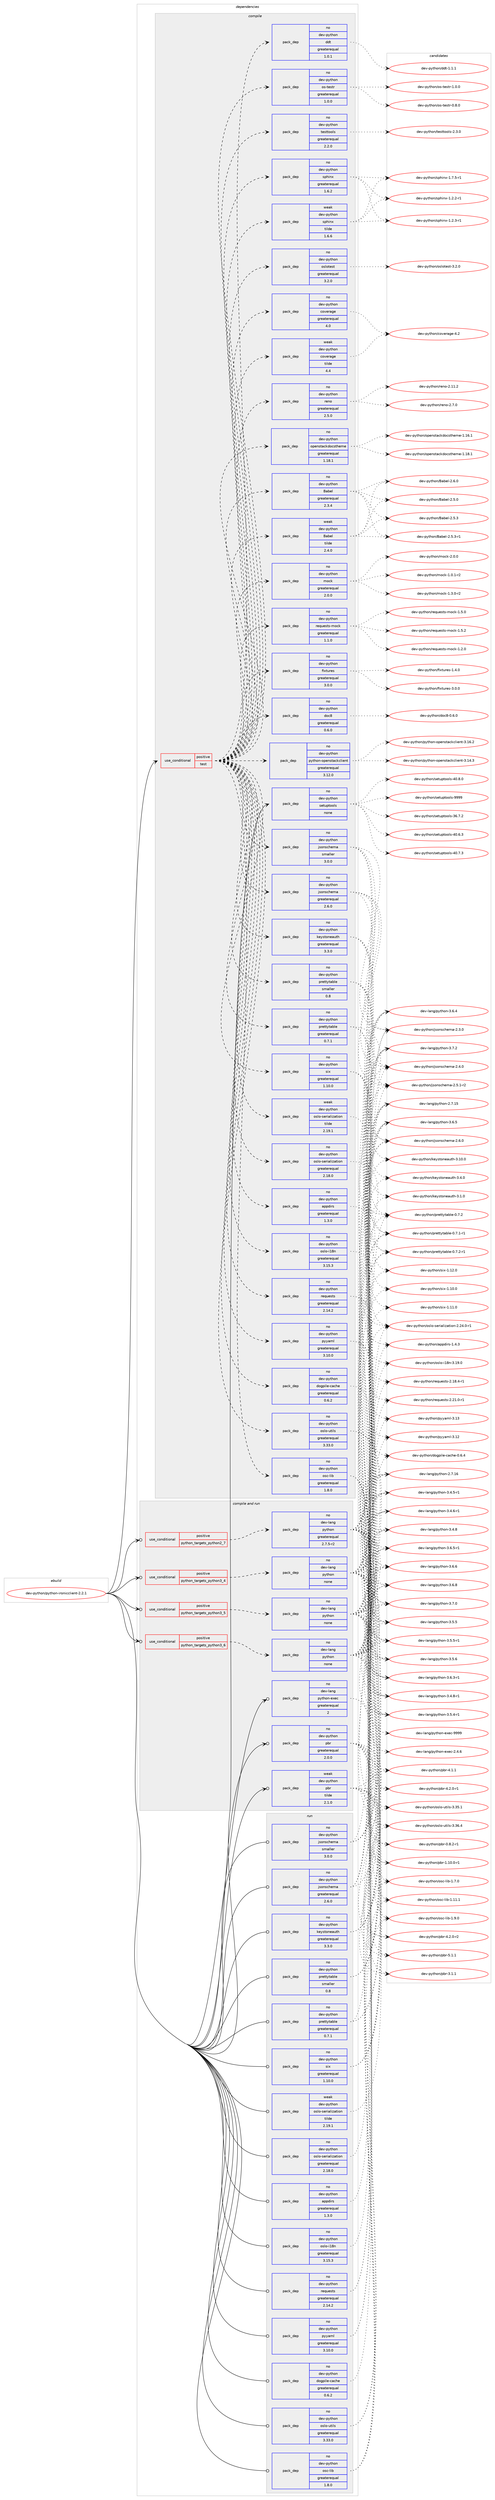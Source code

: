 digraph prolog {

# *************
# Graph options
# *************

newrank=true;
concentrate=true;
compound=true;
graph [rankdir=LR,fontname=Helvetica,fontsize=10,ranksep=1.5];#, ranksep=2.5, nodesep=0.2];
edge  [arrowhead=vee];
node  [fontname=Helvetica,fontsize=10];

# **********
# The ebuild
# **********

subgraph cluster_leftcol {
color=gray;
rank=same;
label=<<i>ebuild</i>>;
id [label="dev-python/python-ironicclient-2.2.1", color=red, width=4, href="../dev-python/python-ironicclient-2.2.1.svg"];
}

# ****************
# The dependencies
# ****************

subgraph cluster_midcol {
color=gray;
label=<<i>dependencies</i>>;
subgraph cluster_compile {
fillcolor="#eeeeee";
style=filled;
label=<<i>compile</i>>;
subgraph cond382739 {
dependency1435291 [label=<<TABLE BORDER="0" CELLBORDER="1" CELLSPACING="0" CELLPADDING="4"><TR><TD ROWSPAN="3" CELLPADDING="10">use_conditional</TD></TR><TR><TD>positive</TD></TR><TR><TD>test</TD></TR></TABLE>>, shape=none, color=red];
subgraph pack1029198 {
dependency1435292 [label=<<TABLE BORDER="0" CELLBORDER="1" CELLSPACING="0" CELLPADDING="4" WIDTH="220"><TR><TD ROWSPAN="6" CELLPADDING="30">pack_dep</TD></TR><TR><TD WIDTH="110">no</TD></TR><TR><TD>dev-python</TD></TR><TR><TD>appdirs</TD></TR><TR><TD>greaterequal</TD></TR><TR><TD>1.3.0</TD></TR></TABLE>>, shape=none, color=blue];
}
dependency1435291:e -> dependency1435292:w [weight=20,style="dashed",arrowhead="vee"];
subgraph pack1029199 {
dependency1435293 [label=<<TABLE BORDER="0" CELLBORDER="1" CELLSPACING="0" CELLPADDING="4" WIDTH="220"><TR><TD ROWSPAN="6" CELLPADDING="30">pack_dep</TD></TR><TR><TD WIDTH="110">no</TD></TR><TR><TD>dev-python</TD></TR><TR><TD>dogpile-cache</TD></TR><TR><TD>greaterequal</TD></TR><TR><TD>0.6.2</TD></TR></TABLE>>, shape=none, color=blue];
}
dependency1435291:e -> dependency1435293:w [weight=20,style="dashed",arrowhead="vee"];
subgraph pack1029200 {
dependency1435294 [label=<<TABLE BORDER="0" CELLBORDER="1" CELLSPACING="0" CELLPADDING="4" WIDTH="220"><TR><TD ROWSPAN="6" CELLPADDING="30">pack_dep</TD></TR><TR><TD WIDTH="110">no</TD></TR><TR><TD>dev-python</TD></TR><TR><TD>jsonschema</TD></TR><TR><TD>greaterequal</TD></TR><TR><TD>2.6.0</TD></TR></TABLE>>, shape=none, color=blue];
}
dependency1435291:e -> dependency1435294:w [weight=20,style="dashed",arrowhead="vee"];
subgraph pack1029201 {
dependency1435295 [label=<<TABLE BORDER="0" CELLBORDER="1" CELLSPACING="0" CELLPADDING="4" WIDTH="220"><TR><TD ROWSPAN="6" CELLPADDING="30">pack_dep</TD></TR><TR><TD WIDTH="110">no</TD></TR><TR><TD>dev-python</TD></TR><TR><TD>jsonschema</TD></TR><TR><TD>smaller</TD></TR><TR><TD>3.0.0</TD></TR></TABLE>>, shape=none, color=blue];
}
dependency1435291:e -> dependency1435295:w [weight=20,style="dashed",arrowhead="vee"];
subgraph pack1029202 {
dependency1435296 [label=<<TABLE BORDER="0" CELLBORDER="1" CELLSPACING="0" CELLPADDING="4" WIDTH="220"><TR><TD ROWSPAN="6" CELLPADDING="30">pack_dep</TD></TR><TR><TD WIDTH="110">no</TD></TR><TR><TD>dev-python</TD></TR><TR><TD>keystoneauth</TD></TR><TR><TD>greaterequal</TD></TR><TR><TD>3.3.0</TD></TR></TABLE>>, shape=none, color=blue];
}
dependency1435291:e -> dependency1435296:w [weight=20,style="dashed",arrowhead="vee"];
subgraph pack1029203 {
dependency1435297 [label=<<TABLE BORDER="0" CELLBORDER="1" CELLSPACING="0" CELLPADDING="4" WIDTH="220"><TR><TD ROWSPAN="6" CELLPADDING="30">pack_dep</TD></TR><TR><TD WIDTH="110">no</TD></TR><TR><TD>dev-python</TD></TR><TR><TD>osc-lib</TD></TR><TR><TD>greaterequal</TD></TR><TR><TD>1.8.0</TD></TR></TABLE>>, shape=none, color=blue];
}
dependency1435291:e -> dependency1435297:w [weight=20,style="dashed",arrowhead="vee"];
subgraph pack1029204 {
dependency1435298 [label=<<TABLE BORDER="0" CELLBORDER="1" CELLSPACING="0" CELLPADDING="4" WIDTH="220"><TR><TD ROWSPAN="6" CELLPADDING="30">pack_dep</TD></TR><TR><TD WIDTH="110">no</TD></TR><TR><TD>dev-python</TD></TR><TR><TD>oslo-i18n</TD></TR><TR><TD>greaterequal</TD></TR><TR><TD>3.15.3</TD></TR></TABLE>>, shape=none, color=blue];
}
dependency1435291:e -> dependency1435298:w [weight=20,style="dashed",arrowhead="vee"];
subgraph pack1029205 {
dependency1435299 [label=<<TABLE BORDER="0" CELLBORDER="1" CELLSPACING="0" CELLPADDING="4" WIDTH="220"><TR><TD ROWSPAN="6" CELLPADDING="30">pack_dep</TD></TR><TR><TD WIDTH="110">no</TD></TR><TR><TD>dev-python</TD></TR><TR><TD>oslo-serialization</TD></TR><TR><TD>greaterequal</TD></TR><TR><TD>2.18.0</TD></TR></TABLE>>, shape=none, color=blue];
}
dependency1435291:e -> dependency1435299:w [weight=20,style="dashed",arrowhead="vee"];
subgraph pack1029206 {
dependency1435300 [label=<<TABLE BORDER="0" CELLBORDER="1" CELLSPACING="0" CELLPADDING="4" WIDTH="220"><TR><TD ROWSPAN="6" CELLPADDING="30">pack_dep</TD></TR><TR><TD WIDTH="110">weak</TD></TR><TR><TD>dev-python</TD></TR><TR><TD>oslo-serialization</TD></TR><TR><TD>tilde</TD></TR><TR><TD>2.19.1</TD></TR></TABLE>>, shape=none, color=blue];
}
dependency1435291:e -> dependency1435300:w [weight=20,style="dashed",arrowhead="vee"];
subgraph pack1029207 {
dependency1435301 [label=<<TABLE BORDER="0" CELLBORDER="1" CELLSPACING="0" CELLPADDING="4" WIDTH="220"><TR><TD ROWSPAN="6" CELLPADDING="30">pack_dep</TD></TR><TR><TD WIDTH="110">no</TD></TR><TR><TD>dev-python</TD></TR><TR><TD>oslo-utils</TD></TR><TR><TD>greaterequal</TD></TR><TR><TD>3.33.0</TD></TR></TABLE>>, shape=none, color=blue];
}
dependency1435291:e -> dependency1435301:w [weight=20,style="dashed",arrowhead="vee"];
subgraph pack1029208 {
dependency1435302 [label=<<TABLE BORDER="0" CELLBORDER="1" CELLSPACING="0" CELLPADDING="4" WIDTH="220"><TR><TD ROWSPAN="6" CELLPADDING="30">pack_dep</TD></TR><TR><TD WIDTH="110">no</TD></TR><TR><TD>dev-python</TD></TR><TR><TD>prettytable</TD></TR><TR><TD>greaterequal</TD></TR><TR><TD>0.7.1</TD></TR></TABLE>>, shape=none, color=blue];
}
dependency1435291:e -> dependency1435302:w [weight=20,style="dashed",arrowhead="vee"];
subgraph pack1029209 {
dependency1435303 [label=<<TABLE BORDER="0" CELLBORDER="1" CELLSPACING="0" CELLPADDING="4" WIDTH="220"><TR><TD ROWSPAN="6" CELLPADDING="30">pack_dep</TD></TR><TR><TD WIDTH="110">no</TD></TR><TR><TD>dev-python</TD></TR><TR><TD>prettytable</TD></TR><TR><TD>smaller</TD></TR><TR><TD>0.8</TD></TR></TABLE>>, shape=none, color=blue];
}
dependency1435291:e -> dependency1435303:w [weight=20,style="dashed",arrowhead="vee"];
subgraph pack1029210 {
dependency1435304 [label=<<TABLE BORDER="0" CELLBORDER="1" CELLSPACING="0" CELLPADDING="4" WIDTH="220"><TR><TD ROWSPAN="6" CELLPADDING="30">pack_dep</TD></TR><TR><TD WIDTH="110">no</TD></TR><TR><TD>dev-python</TD></TR><TR><TD>pyyaml</TD></TR><TR><TD>greaterequal</TD></TR><TR><TD>3.10.0</TD></TR></TABLE>>, shape=none, color=blue];
}
dependency1435291:e -> dependency1435304:w [weight=20,style="dashed",arrowhead="vee"];
subgraph pack1029211 {
dependency1435305 [label=<<TABLE BORDER="0" CELLBORDER="1" CELLSPACING="0" CELLPADDING="4" WIDTH="220"><TR><TD ROWSPAN="6" CELLPADDING="30">pack_dep</TD></TR><TR><TD WIDTH="110">no</TD></TR><TR><TD>dev-python</TD></TR><TR><TD>requests</TD></TR><TR><TD>greaterequal</TD></TR><TR><TD>2.14.2</TD></TR></TABLE>>, shape=none, color=blue];
}
dependency1435291:e -> dependency1435305:w [weight=20,style="dashed",arrowhead="vee"];
subgraph pack1029212 {
dependency1435306 [label=<<TABLE BORDER="0" CELLBORDER="1" CELLSPACING="0" CELLPADDING="4" WIDTH="220"><TR><TD ROWSPAN="6" CELLPADDING="30">pack_dep</TD></TR><TR><TD WIDTH="110">no</TD></TR><TR><TD>dev-python</TD></TR><TR><TD>six</TD></TR><TR><TD>greaterequal</TD></TR><TR><TD>1.10.0</TD></TR></TABLE>>, shape=none, color=blue];
}
dependency1435291:e -> dependency1435306:w [weight=20,style="dashed",arrowhead="vee"];
subgraph pack1029213 {
dependency1435307 [label=<<TABLE BORDER="0" CELLBORDER="1" CELLSPACING="0" CELLPADDING="4" WIDTH="220"><TR><TD ROWSPAN="6" CELLPADDING="30">pack_dep</TD></TR><TR><TD WIDTH="110">no</TD></TR><TR><TD>dev-python</TD></TR><TR><TD>coverage</TD></TR><TR><TD>greaterequal</TD></TR><TR><TD>4.0</TD></TR></TABLE>>, shape=none, color=blue];
}
dependency1435291:e -> dependency1435307:w [weight=20,style="dashed",arrowhead="vee"];
subgraph pack1029214 {
dependency1435308 [label=<<TABLE BORDER="0" CELLBORDER="1" CELLSPACING="0" CELLPADDING="4" WIDTH="220"><TR><TD ROWSPAN="6" CELLPADDING="30">pack_dep</TD></TR><TR><TD WIDTH="110">weak</TD></TR><TR><TD>dev-python</TD></TR><TR><TD>coverage</TD></TR><TR><TD>tilde</TD></TR><TR><TD>4.4</TD></TR></TABLE>>, shape=none, color=blue];
}
dependency1435291:e -> dependency1435308:w [weight=20,style="dashed",arrowhead="vee"];
subgraph pack1029215 {
dependency1435309 [label=<<TABLE BORDER="0" CELLBORDER="1" CELLSPACING="0" CELLPADDING="4" WIDTH="220"><TR><TD ROWSPAN="6" CELLPADDING="30">pack_dep</TD></TR><TR><TD WIDTH="110">no</TD></TR><TR><TD>dev-python</TD></TR><TR><TD>doc8</TD></TR><TR><TD>greaterequal</TD></TR><TR><TD>0.6.0</TD></TR></TABLE>>, shape=none, color=blue];
}
dependency1435291:e -> dependency1435309:w [weight=20,style="dashed",arrowhead="vee"];
subgraph pack1029216 {
dependency1435310 [label=<<TABLE BORDER="0" CELLBORDER="1" CELLSPACING="0" CELLPADDING="4" WIDTH="220"><TR><TD ROWSPAN="6" CELLPADDING="30">pack_dep</TD></TR><TR><TD WIDTH="110">no</TD></TR><TR><TD>dev-python</TD></TR><TR><TD>fixtures</TD></TR><TR><TD>greaterequal</TD></TR><TR><TD>3.0.0</TD></TR></TABLE>>, shape=none, color=blue];
}
dependency1435291:e -> dependency1435310:w [weight=20,style="dashed",arrowhead="vee"];
subgraph pack1029217 {
dependency1435311 [label=<<TABLE BORDER="0" CELLBORDER="1" CELLSPACING="0" CELLPADDING="4" WIDTH="220"><TR><TD ROWSPAN="6" CELLPADDING="30">pack_dep</TD></TR><TR><TD WIDTH="110">no</TD></TR><TR><TD>dev-python</TD></TR><TR><TD>requests-mock</TD></TR><TR><TD>greaterequal</TD></TR><TR><TD>1.1.0</TD></TR></TABLE>>, shape=none, color=blue];
}
dependency1435291:e -> dependency1435311:w [weight=20,style="dashed",arrowhead="vee"];
subgraph pack1029218 {
dependency1435312 [label=<<TABLE BORDER="0" CELLBORDER="1" CELLSPACING="0" CELLPADDING="4" WIDTH="220"><TR><TD ROWSPAN="6" CELLPADDING="30">pack_dep</TD></TR><TR><TD WIDTH="110">no</TD></TR><TR><TD>dev-python</TD></TR><TR><TD>mock</TD></TR><TR><TD>greaterequal</TD></TR><TR><TD>2.0.0</TD></TR></TABLE>>, shape=none, color=blue];
}
dependency1435291:e -> dependency1435312:w [weight=20,style="dashed",arrowhead="vee"];
subgraph pack1029219 {
dependency1435313 [label=<<TABLE BORDER="0" CELLBORDER="1" CELLSPACING="0" CELLPADDING="4" WIDTH="220"><TR><TD ROWSPAN="6" CELLPADDING="30">pack_dep</TD></TR><TR><TD WIDTH="110">no</TD></TR><TR><TD>dev-python</TD></TR><TR><TD>Babel</TD></TR><TR><TD>greaterequal</TD></TR><TR><TD>2.3.4</TD></TR></TABLE>>, shape=none, color=blue];
}
dependency1435291:e -> dependency1435313:w [weight=20,style="dashed",arrowhead="vee"];
subgraph pack1029220 {
dependency1435314 [label=<<TABLE BORDER="0" CELLBORDER="1" CELLSPACING="0" CELLPADDING="4" WIDTH="220"><TR><TD ROWSPAN="6" CELLPADDING="30">pack_dep</TD></TR><TR><TD WIDTH="110">weak</TD></TR><TR><TD>dev-python</TD></TR><TR><TD>Babel</TD></TR><TR><TD>tilde</TD></TR><TR><TD>2.4.0</TD></TR></TABLE>>, shape=none, color=blue];
}
dependency1435291:e -> dependency1435314:w [weight=20,style="dashed",arrowhead="vee"];
subgraph pack1029221 {
dependency1435315 [label=<<TABLE BORDER="0" CELLBORDER="1" CELLSPACING="0" CELLPADDING="4" WIDTH="220"><TR><TD ROWSPAN="6" CELLPADDING="30">pack_dep</TD></TR><TR><TD WIDTH="110">no</TD></TR><TR><TD>dev-python</TD></TR><TR><TD>openstackdocstheme</TD></TR><TR><TD>greaterequal</TD></TR><TR><TD>1.18.1</TD></TR></TABLE>>, shape=none, color=blue];
}
dependency1435291:e -> dependency1435315:w [weight=20,style="dashed",arrowhead="vee"];
subgraph pack1029222 {
dependency1435316 [label=<<TABLE BORDER="0" CELLBORDER="1" CELLSPACING="0" CELLPADDING="4" WIDTH="220"><TR><TD ROWSPAN="6" CELLPADDING="30">pack_dep</TD></TR><TR><TD WIDTH="110">no</TD></TR><TR><TD>dev-python</TD></TR><TR><TD>reno</TD></TR><TR><TD>greaterequal</TD></TR><TR><TD>2.5.0</TD></TR></TABLE>>, shape=none, color=blue];
}
dependency1435291:e -> dependency1435316:w [weight=20,style="dashed",arrowhead="vee"];
subgraph pack1029223 {
dependency1435317 [label=<<TABLE BORDER="0" CELLBORDER="1" CELLSPACING="0" CELLPADDING="4" WIDTH="220"><TR><TD ROWSPAN="6" CELLPADDING="30">pack_dep</TD></TR><TR><TD WIDTH="110">no</TD></TR><TR><TD>dev-python</TD></TR><TR><TD>oslotest</TD></TR><TR><TD>greaterequal</TD></TR><TR><TD>3.2.0</TD></TR></TABLE>>, shape=none, color=blue];
}
dependency1435291:e -> dependency1435317:w [weight=20,style="dashed",arrowhead="vee"];
subgraph pack1029224 {
dependency1435318 [label=<<TABLE BORDER="0" CELLBORDER="1" CELLSPACING="0" CELLPADDING="4" WIDTH="220"><TR><TD ROWSPAN="6" CELLPADDING="30">pack_dep</TD></TR><TR><TD WIDTH="110">no</TD></TR><TR><TD>dev-python</TD></TR><TR><TD>sphinx</TD></TR><TR><TD>greaterequal</TD></TR><TR><TD>1.6.2</TD></TR></TABLE>>, shape=none, color=blue];
}
dependency1435291:e -> dependency1435318:w [weight=20,style="dashed",arrowhead="vee"];
subgraph pack1029225 {
dependency1435319 [label=<<TABLE BORDER="0" CELLBORDER="1" CELLSPACING="0" CELLPADDING="4" WIDTH="220"><TR><TD ROWSPAN="6" CELLPADDING="30">pack_dep</TD></TR><TR><TD WIDTH="110">weak</TD></TR><TR><TD>dev-python</TD></TR><TR><TD>sphinx</TD></TR><TR><TD>tilde</TD></TR><TR><TD>1.6.6</TD></TR></TABLE>>, shape=none, color=blue];
}
dependency1435291:e -> dependency1435319:w [weight=20,style="dashed",arrowhead="vee"];
subgraph pack1029226 {
dependency1435320 [label=<<TABLE BORDER="0" CELLBORDER="1" CELLSPACING="0" CELLPADDING="4" WIDTH="220"><TR><TD ROWSPAN="6" CELLPADDING="30">pack_dep</TD></TR><TR><TD WIDTH="110">no</TD></TR><TR><TD>dev-python</TD></TR><TR><TD>testtools</TD></TR><TR><TD>greaterequal</TD></TR><TR><TD>2.2.0</TD></TR></TABLE>>, shape=none, color=blue];
}
dependency1435291:e -> dependency1435320:w [weight=20,style="dashed",arrowhead="vee"];
subgraph pack1029227 {
dependency1435321 [label=<<TABLE BORDER="0" CELLBORDER="1" CELLSPACING="0" CELLPADDING="4" WIDTH="220"><TR><TD ROWSPAN="6" CELLPADDING="30">pack_dep</TD></TR><TR><TD WIDTH="110">no</TD></TR><TR><TD>dev-python</TD></TR><TR><TD>os-testr</TD></TR><TR><TD>greaterequal</TD></TR><TR><TD>1.0.0</TD></TR></TABLE>>, shape=none, color=blue];
}
dependency1435291:e -> dependency1435321:w [weight=20,style="dashed",arrowhead="vee"];
subgraph pack1029228 {
dependency1435322 [label=<<TABLE BORDER="0" CELLBORDER="1" CELLSPACING="0" CELLPADDING="4" WIDTH="220"><TR><TD ROWSPAN="6" CELLPADDING="30">pack_dep</TD></TR><TR><TD WIDTH="110">no</TD></TR><TR><TD>dev-python</TD></TR><TR><TD>ddt</TD></TR><TR><TD>greaterequal</TD></TR><TR><TD>1.0.1</TD></TR></TABLE>>, shape=none, color=blue];
}
dependency1435291:e -> dependency1435322:w [weight=20,style="dashed",arrowhead="vee"];
subgraph pack1029229 {
dependency1435323 [label=<<TABLE BORDER="0" CELLBORDER="1" CELLSPACING="0" CELLPADDING="4" WIDTH="220"><TR><TD ROWSPAN="6" CELLPADDING="30">pack_dep</TD></TR><TR><TD WIDTH="110">no</TD></TR><TR><TD>dev-python</TD></TR><TR><TD>python-openstackclient</TD></TR><TR><TD>greaterequal</TD></TR><TR><TD>3.12.0</TD></TR></TABLE>>, shape=none, color=blue];
}
dependency1435291:e -> dependency1435323:w [weight=20,style="dashed",arrowhead="vee"];
}
id:e -> dependency1435291:w [weight=20,style="solid",arrowhead="vee"];
subgraph pack1029230 {
dependency1435324 [label=<<TABLE BORDER="0" CELLBORDER="1" CELLSPACING="0" CELLPADDING="4" WIDTH="220"><TR><TD ROWSPAN="6" CELLPADDING="30">pack_dep</TD></TR><TR><TD WIDTH="110">no</TD></TR><TR><TD>dev-python</TD></TR><TR><TD>setuptools</TD></TR><TR><TD>none</TD></TR><TR><TD></TD></TR></TABLE>>, shape=none, color=blue];
}
id:e -> dependency1435324:w [weight=20,style="solid",arrowhead="vee"];
}
subgraph cluster_compileandrun {
fillcolor="#eeeeee";
style=filled;
label=<<i>compile and run</i>>;
subgraph cond382740 {
dependency1435325 [label=<<TABLE BORDER="0" CELLBORDER="1" CELLSPACING="0" CELLPADDING="4"><TR><TD ROWSPAN="3" CELLPADDING="10">use_conditional</TD></TR><TR><TD>positive</TD></TR><TR><TD>python_targets_python2_7</TD></TR></TABLE>>, shape=none, color=red];
subgraph pack1029231 {
dependency1435326 [label=<<TABLE BORDER="0" CELLBORDER="1" CELLSPACING="0" CELLPADDING="4" WIDTH="220"><TR><TD ROWSPAN="6" CELLPADDING="30">pack_dep</TD></TR><TR><TD WIDTH="110">no</TD></TR><TR><TD>dev-lang</TD></TR><TR><TD>python</TD></TR><TR><TD>greaterequal</TD></TR><TR><TD>2.7.5-r2</TD></TR></TABLE>>, shape=none, color=blue];
}
dependency1435325:e -> dependency1435326:w [weight=20,style="dashed",arrowhead="vee"];
}
id:e -> dependency1435325:w [weight=20,style="solid",arrowhead="odotvee"];
subgraph cond382741 {
dependency1435327 [label=<<TABLE BORDER="0" CELLBORDER="1" CELLSPACING="0" CELLPADDING="4"><TR><TD ROWSPAN="3" CELLPADDING="10">use_conditional</TD></TR><TR><TD>positive</TD></TR><TR><TD>python_targets_python3_4</TD></TR></TABLE>>, shape=none, color=red];
subgraph pack1029232 {
dependency1435328 [label=<<TABLE BORDER="0" CELLBORDER="1" CELLSPACING="0" CELLPADDING="4" WIDTH="220"><TR><TD ROWSPAN="6" CELLPADDING="30">pack_dep</TD></TR><TR><TD WIDTH="110">no</TD></TR><TR><TD>dev-lang</TD></TR><TR><TD>python</TD></TR><TR><TD>none</TD></TR><TR><TD></TD></TR></TABLE>>, shape=none, color=blue];
}
dependency1435327:e -> dependency1435328:w [weight=20,style="dashed",arrowhead="vee"];
}
id:e -> dependency1435327:w [weight=20,style="solid",arrowhead="odotvee"];
subgraph cond382742 {
dependency1435329 [label=<<TABLE BORDER="0" CELLBORDER="1" CELLSPACING="0" CELLPADDING="4"><TR><TD ROWSPAN="3" CELLPADDING="10">use_conditional</TD></TR><TR><TD>positive</TD></TR><TR><TD>python_targets_python3_5</TD></TR></TABLE>>, shape=none, color=red];
subgraph pack1029233 {
dependency1435330 [label=<<TABLE BORDER="0" CELLBORDER="1" CELLSPACING="0" CELLPADDING="4" WIDTH="220"><TR><TD ROWSPAN="6" CELLPADDING="30">pack_dep</TD></TR><TR><TD WIDTH="110">no</TD></TR><TR><TD>dev-lang</TD></TR><TR><TD>python</TD></TR><TR><TD>none</TD></TR><TR><TD></TD></TR></TABLE>>, shape=none, color=blue];
}
dependency1435329:e -> dependency1435330:w [weight=20,style="dashed",arrowhead="vee"];
}
id:e -> dependency1435329:w [weight=20,style="solid",arrowhead="odotvee"];
subgraph cond382743 {
dependency1435331 [label=<<TABLE BORDER="0" CELLBORDER="1" CELLSPACING="0" CELLPADDING="4"><TR><TD ROWSPAN="3" CELLPADDING="10">use_conditional</TD></TR><TR><TD>positive</TD></TR><TR><TD>python_targets_python3_6</TD></TR></TABLE>>, shape=none, color=red];
subgraph pack1029234 {
dependency1435332 [label=<<TABLE BORDER="0" CELLBORDER="1" CELLSPACING="0" CELLPADDING="4" WIDTH="220"><TR><TD ROWSPAN="6" CELLPADDING="30">pack_dep</TD></TR><TR><TD WIDTH="110">no</TD></TR><TR><TD>dev-lang</TD></TR><TR><TD>python</TD></TR><TR><TD>none</TD></TR><TR><TD></TD></TR></TABLE>>, shape=none, color=blue];
}
dependency1435331:e -> dependency1435332:w [weight=20,style="dashed",arrowhead="vee"];
}
id:e -> dependency1435331:w [weight=20,style="solid",arrowhead="odotvee"];
subgraph pack1029235 {
dependency1435333 [label=<<TABLE BORDER="0" CELLBORDER="1" CELLSPACING="0" CELLPADDING="4" WIDTH="220"><TR><TD ROWSPAN="6" CELLPADDING="30">pack_dep</TD></TR><TR><TD WIDTH="110">no</TD></TR><TR><TD>dev-lang</TD></TR><TR><TD>python-exec</TD></TR><TR><TD>greaterequal</TD></TR><TR><TD>2</TD></TR></TABLE>>, shape=none, color=blue];
}
id:e -> dependency1435333:w [weight=20,style="solid",arrowhead="odotvee"];
subgraph pack1029236 {
dependency1435334 [label=<<TABLE BORDER="0" CELLBORDER="1" CELLSPACING="0" CELLPADDING="4" WIDTH="220"><TR><TD ROWSPAN="6" CELLPADDING="30">pack_dep</TD></TR><TR><TD WIDTH="110">no</TD></TR><TR><TD>dev-python</TD></TR><TR><TD>pbr</TD></TR><TR><TD>greaterequal</TD></TR><TR><TD>2.0.0</TD></TR></TABLE>>, shape=none, color=blue];
}
id:e -> dependency1435334:w [weight=20,style="solid",arrowhead="odotvee"];
subgraph pack1029237 {
dependency1435335 [label=<<TABLE BORDER="0" CELLBORDER="1" CELLSPACING="0" CELLPADDING="4" WIDTH="220"><TR><TD ROWSPAN="6" CELLPADDING="30">pack_dep</TD></TR><TR><TD WIDTH="110">weak</TD></TR><TR><TD>dev-python</TD></TR><TR><TD>pbr</TD></TR><TR><TD>tilde</TD></TR><TR><TD>2.1.0</TD></TR></TABLE>>, shape=none, color=blue];
}
id:e -> dependency1435335:w [weight=20,style="solid",arrowhead="odotvee"];
}
subgraph cluster_run {
fillcolor="#eeeeee";
style=filled;
label=<<i>run</i>>;
subgraph pack1029238 {
dependency1435336 [label=<<TABLE BORDER="0" CELLBORDER="1" CELLSPACING="0" CELLPADDING="4" WIDTH="220"><TR><TD ROWSPAN="6" CELLPADDING="30">pack_dep</TD></TR><TR><TD WIDTH="110">no</TD></TR><TR><TD>dev-python</TD></TR><TR><TD>appdirs</TD></TR><TR><TD>greaterequal</TD></TR><TR><TD>1.3.0</TD></TR></TABLE>>, shape=none, color=blue];
}
id:e -> dependency1435336:w [weight=20,style="solid",arrowhead="odot"];
subgraph pack1029239 {
dependency1435337 [label=<<TABLE BORDER="0" CELLBORDER="1" CELLSPACING="0" CELLPADDING="4" WIDTH="220"><TR><TD ROWSPAN="6" CELLPADDING="30">pack_dep</TD></TR><TR><TD WIDTH="110">no</TD></TR><TR><TD>dev-python</TD></TR><TR><TD>dogpile-cache</TD></TR><TR><TD>greaterequal</TD></TR><TR><TD>0.6.2</TD></TR></TABLE>>, shape=none, color=blue];
}
id:e -> dependency1435337:w [weight=20,style="solid",arrowhead="odot"];
subgraph pack1029240 {
dependency1435338 [label=<<TABLE BORDER="0" CELLBORDER="1" CELLSPACING="0" CELLPADDING="4" WIDTH="220"><TR><TD ROWSPAN="6" CELLPADDING="30">pack_dep</TD></TR><TR><TD WIDTH="110">no</TD></TR><TR><TD>dev-python</TD></TR><TR><TD>jsonschema</TD></TR><TR><TD>greaterequal</TD></TR><TR><TD>2.6.0</TD></TR></TABLE>>, shape=none, color=blue];
}
id:e -> dependency1435338:w [weight=20,style="solid",arrowhead="odot"];
subgraph pack1029241 {
dependency1435339 [label=<<TABLE BORDER="0" CELLBORDER="1" CELLSPACING="0" CELLPADDING="4" WIDTH="220"><TR><TD ROWSPAN="6" CELLPADDING="30">pack_dep</TD></TR><TR><TD WIDTH="110">no</TD></TR><TR><TD>dev-python</TD></TR><TR><TD>jsonschema</TD></TR><TR><TD>smaller</TD></TR><TR><TD>3.0.0</TD></TR></TABLE>>, shape=none, color=blue];
}
id:e -> dependency1435339:w [weight=20,style="solid",arrowhead="odot"];
subgraph pack1029242 {
dependency1435340 [label=<<TABLE BORDER="0" CELLBORDER="1" CELLSPACING="0" CELLPADDING="4" WIDTH="220"><TR><TD ROWSPAN="6" CELLPADDING="30">pack_dep</TD></TR><TR><TD WIDTH="110">no</TD></TR><TR><TD>dev-python</TD></TR><TR><TD>keystoneauth</TD></TR><TR><TD>greaterequal</TD></TR><TR><TD>3.3.0</TD></TR></TABLE>>, shape=none, color=blue];
}
id:e -> dependency1435340:w [weight=20,style="solid",arrowhead="odot"];
subgraph pack1029243 {
dependency1435341 [label=<<TABLE BORDER="0" CELLBORDER="1" CELLSPACING="0" CELLPADDING="4" WIDTH="220"><TR><TD ROWSPAN="6" CELLPADDING="30">pack_dep</TD></TR><TR><TD WIDTH="110">no</TD></TR><TR><TD>dev-python</TD></TR><TR><TD>osc-lib</TD></TR><TR><TD>greaterequal</TD></TR><TR><TD>1.8.0</TD></TR></TABLE>>, shape=none, color=blue];
}
id:e -> dependency1435341:w [weight=20,style="solid",arrowhead="odot"];
subgraph pack1029244 {
dependency1435342 [label=<<TABLE BORDER="0" CELLBORDER="1" CELLSPACING="0" CELLPADDING="4" WIDTH="220"><TR><TD ROWSPAN="6" CELLPADDING="30">pack_dep</TD></TR><TR><TD WIDTH="110">no</TD></TR><TR><TD>dev-python</TD></TR><TR><TD>oslo-i18n</TD></TR><TR><TD>greaterequal</TD></TR><TR><TD>3.15.3</TD></TR></TABLE>>, shape=none, color=blue];
}
id:e -> dependency1435342:w [weight=20,style="solid",arrowhead="odot"];
subgraph pack1029245 {
dependency1435343 [label=<<TABLE BORDER="0" CELLBORDER="1" CELLSPACING="0" CELLPADDING="4" WIDTH="220"><TR><TD ROWSPAN="6" CELLPADDING="30">pack_dep</TD></TR><TR><TD WIDTH="110">no</TD></TR><TR><TD>dev-python</TD></TR><TR><TD>oslo-serialization</TD></TR><TR><TD>greaterequal</TD></TR><TR><TD>2.18.0</TD></TR></TABLE>>, shape=none, color=blue];
}
id:e -> dependency1435343:w [weight=20,style="solid",arrowhead="odot"];
subgraph pack1029246 {
dependency1435344 [label=<<TABLE BORDER="0" CELLBORDER="1" CELLSPACING="0" CELLPADDING="4" WIDTH="220"><TR><TD ROWSPAN="6" CELLPADDING="30">pack_dep</TD></TR><TR><TD WIDTH="110">no</TD></TR><TR><TD>dev-python</TD></TR><TR><TD>oslo-utils</TD></TR><TR><TD>greaterequal</TD></TR><TR><TD>3.33.0</TD></TR></TABLE>>, shape=none, color=blue];
}
id:e -> dependency1435344:w [weight=20,style="solid",arrowhead="odot"];
subgraph pack1029247 {
dependency1435345 [label=<<TABLE BORDER="0" CELLBORDER="1" CELLSPACING="0" CELLPADDING="4" WIDTH="220"><TR><TD ROWSPAN="6" CELLPADDING="30">pack_dep</TD></TR><TR><TD WIDTH="110">no</TD></TR><TR><TD>dev-python</TD></TR><TR><TD>prettytable</TD></TR><TR><TD>greaterequal</TD></TR><TR><TD>0.7.1</TD></TR></TABLE>>, shape=none, color=blue];
}
id:e -> dependency1435345:w [weight=20,style="solid",arrowhead="odot"];
subgraph pack1029248 {
dependency1435346 [label=<<TABLE BORDER="0" CELLBORDER="1" CELLSPACING="0" CELLPADDING="4" WIDTH="220"><TR><TD ROWSPAN="6" CELLPADDING="30">pack_dep</TD></TR><TR><TD WIDTH="110">no</TD></TR><TR><TD>dev-python</TD></TR><TR><TD>prettytable</TD></TR><TR><TD>smaller</TD></TR><TR><TD>0.8</TD></TR></TABLE>>, shape=none, color=blue];
}
id:e -> dependency1435346:w [weight=20,style="solid",arrowhead="odot"];
subgraph pack1029249 {
dependency1435347 [label=<<TABLE BORDER="0" CELLBORDER="1" CELLSPACING="0" CELLPADDING="4" WIDTH="220"><TR><TD ROWSPAN="6" CELLPADDING="30">pack_dep</TD></TR><TR><TD WIDTH="110">no</TD></TR><TR><TD>dev-python</TD></TR><TR><TD>pyyaml</TD></TR><TR><TD>greaterequal</TD></TR><TR><TD>3.10.0</TD></TR></TABLE>>, shape=none, color=blue];
}
id:e -> dependency1435347:w [weight=20,style="solid",arrowhead="odot"];
subgraph pack1029250 {
dependency1435348 [label=<<TABLE BORDER="0" CELLBORDER="1" CELLSPACING="0" CELLPADDING="4" WIDTH="220"><TR><TD ROWSPAN="6" CELLPADDING="30">pack_dep</TD></TR><TR><TD WIDTH="110">no</TD></TR><TR><TD>dev-python</TD></TR><TR><TD>requests</TD></TR><TR><TD>greaterequal</TD></TR><TR><TD>2.14.2</TD></TR></TABLE>>, shape=none, color=blue];
}
id:e -> dependency1435348:w [weight=20,style="solid",arrowhead="odot"];
subgraph pack1029251 {
dependency1435349 [label=<<TABLE BORDER="0" CELLBORDER="1" CELLSPACING="0" CELLPADDING="4" WIDTH="220"><TR><TD ROWSPAN="6" CELLPADDING="30">pack_dep</TD></TR><TR><TD WIDTH="110">no</TD></TR><TR><TD>dev-python</TD></TR><TR><TD>six</TD></TR><TR><TD>greaterequal</TD></TR><TR><TD>1.10.0</TD></TR></TABLE>>, shape=none, color=blue];
}
id:e -> dependency1435349:w [weight=20,style="solid",arrowhead="odot"];
subgraph pack1029252 {
dependency1435350 [label=<<TABLE BORDER="0" CELLBORDER="1" CELLSPACING="0" CELLPADDING="4" WIDTH="220"><TR><TD ROWSPAN="6" CELLPADDING="30">pack_dep</TD></TR><TR><TD WIDTH="110">weak</TD></TR><TR><TD>dev-python</TD></TR><TR><TD>oslo-serialization</TD></TR><TR><TD>tilde</TD></TR><TR><TD>2.19.1</TD></TR></TABLE>>, shape=none, color=blue];
}
id:e -> dependency1435350:w [weight=20,style="solid",arrowhead="odot"];
}
}

# **************
# The candidates
# **************

subgraph cluster_choices {
rank=same;
color=gray;
label=<<i>candidates</i>>;

subgraph choice1029198 {
color=black;
nodesep=1;
choice100101118451121211161041111104797112112100105114115454946524651 [label="dev-python/appdirs-1.4.3", color=red, width=4,href="../dev-python/appdirs-1.4.3.svg"];
dependency1435292:e -> choice100101118451121211161041111104797112112100105114115454946524651:w [style=dotted,weight="100"];
}
subgraph choice1029199 {
color=black;
nodesep=1;
choice100101118451121211161041111104710011110311210510810145999799104101454846544652 [label="dev-python/dogpile-cache-0.6.4", color=red, width=4,href="../dev-python/dogpile-cache-0.6.4.svg"];
dependency1435293:e -> choice100101118451121211161041111104710011110311210510810145999799104101454846544652:w [style=dotted,weight="100"];
}
subgraph choice1029200 {
color=black;
nodesep=1;
choice10010111845112121116104111110471061151111101159910410110997455046514648 [label="dev-python/jsonschema-2.3.0", color=red, width=4,href="../dev-python/jsonschema-2.3.0.svg"];
choice10010111845112121116104111110471061151111101159910410110997455046524648 [label="dev-python/jsonschema-2.4.0", color=red, width=4,href="../dev-python/jsonschema-2.4.0.svg"];
choice100101118451121211161041111104710611511111011599104101109974550465346494511450 [label="dev-python/jsonschema-2.5.1-r2", color=red, width=4,href="../dev-python/jsonschema-2.5.1-r2.svg"];
choice10010111845112121116104111110471061151111101159910410110997455046544648 [label="dev-python/jsonschema-2.6.0", color=red, width=4,href="../dev-python/jsonschema-2.6.0.svg"];
dependency1435294:e -> choice10010111845112121116104111110471061151111101159910410110997455046514648:w [style=dotted,weight="100"];
dependency1435294:e -> choice10010111845112121116104111110471061151111101159910410110997455046524648:w [style=dotted,weight="100"];
dependency1435294:e -> choice100101118451121211161041111104710611511111011599104101109974550465346494511450:w [style=dotted,weight="100"];
dependency1435294:e -> choice10010111845112121116104111110471061151111101159910410110997455046544648:w [style=dotted,weight="100"];
}
subgraph choice1029201 {
color=black;
nodesep=1;
choice10010111845112121116104111110471061151111101159910410110997455046514648 [label="dev-python/jsonschema-2.3.0", color=red, width=4,href="../dev-python/jsonschema-2.3.0.svg"];
choice10010111845112121116104111110471061151111101159910410110997455046524648 [label="dev-python/jsonschema-2.4.0", color=red, width=4,href="../dev-python/jsonschema-2.4.0.svg"];
choice100101118451121211161041111104710611511111011599104101109974550465346494511450 [label="dev-python/jsonschema-2.5.1-r2", color=red, width=4,href="../dev-python/jsonschema-2.5.1-r2.svg"];
choice10010111845112121116104111110471061151111101159910410110997455046544648 [label="dev-python/jsonschema-2.6.0", color=red, width=4,href="../dev-python/jsonschema-2.6.0.svg"];
dependency1435295:e -> choice10010111845112121116104111110471061151111101159910410110997455046514648:w [style=dotted,weight="100"];
dependency1435295:e -> choice10010111845112121116104111110471061151111101159910410110997455046524648:w [style=dotted,weight="100"];
dependency1435295:e -> choice100101118451121211161041111104710611511111011599104101109974550465346494511450:w [style=dotted,weight="100"];
dependency1435295:e -> choice10010111845112121116104111110471061151111101159910410110997455046544648:w [style=dotted,weight="100"];
}
subgraph choice1029202 {
color=black;
nodesep=1;
choice100101118451121211161041111104710710112111511611111010197117116104455146494648 [label="dev-python/keystoneauth-3.1.0", color=red, width=4,href="../dev-python/keystoneauth-3.1.0.svg"];
choice10010111845112121116104111110471071011211151161111101019711711610445514649484648 [label="dev-python/keystoneauth-3.10.0", color=red, width=4,href="../dev-python/keystoneauth-3.10.0.svg"];
choice100101118451121211161041111104710710112111511611111010197117116104455146524648 [label="dev-python/keystoneauth-3.4.0", color=red, width=4,href="../dev-python/keystoneauth-3.4.0.svg"];
dependency1435296:e -> choice100101118451121211161041111104710710112111511611111010197117116104455146494648:w [style=dotted,weight="100"];
dependency1435296:e -> choice10010111845112121116104111110471071011211151161111101019711711610445514649484648:w [style=dotted,weight="100"];
dependency1435296:e -> choice100101118451121211161041111104710710112111511611111010197117116104455146524648:w [style=dotted,weight="100"];
}
subgraph choice1029203 {
color=black;
nodesep=1;
choice100101118451121211161041111104711111599451081059845494649494649 [label="dev-python/osc-lib-1.11.1", color=red, width=4,href="../dev-python/osc-lib-1.11.1.svg"];
choice1001011184511212111610411111047111115994510810598454946554648 [label="dev-python/osc-lib-1.7.0", color=red, width=4,href="../dev-python/osc-lib-1.7.0.svg"];
choice1001011184511212111610411111047111115994510810598454946574648 [label="dev-python/osc-lib-1.9.0", color=red, width=4,href="../dev-python/osc-lib-1.9.0.svg"];
dependency1435297:e -> choice100101118451121211161041111104711111599451081059845494649494649:w [style=dotted,weight="100"];
dependency1435297:e -> choice1001011184511212111610411111047111115994510810598454946554648:w [style=dotted,weight="100"];
dependency1435297:e -> choice1001011184511212111610411111047111115994510810598454946574648:w [style=dotted,weight="100"];
}
subgraph choice1029204 {
color=black;
nodesep=1;
choice100101118451121211161041111104711111510811145105495611045514649574648 [label="dev-python/oslo-i18n-3.19.0", color=red, width=4,href="../dev-python/oslo-i18n-3.19.0.svg"];
dependency1435298:e -> choice100101118451121211161041111104711111510811145105495611045514649574648:w [style=dotted,weight="100"];
}
subgraph choice1029205 {
color=black;
nodesep=1;
choice1001011184511212111610411111047111115108111451151011141059710810512297116105111110455046505246484511449 [label="dev-python/oslo-serialization-2.24.0-r1", color=red, width=4,href="../dev-python/oslo-serialization-2.24.0-r1.svg"];
dependency1435299:e -> choice1001011184511212111610411111047111115108111451151011141059710810512297116105111110455046505246484511449:w [style=dotted,weight="100"];
}
subgraph choice1029206 {
color=black;
nodesep=1;
choice1001011184511212111610411111047111115108111451151011141059710810512297116105111110455046505246484511449 [label="dev-python/oslo-serialization-2.24.0-r1", color=red, width=4,href="../dev-python/oslo-serialization-2.24.0-r1.svg"];
dependency1435300:e -> choice1001011184511212111610411111047111115108111451151011141059710810512297116105111110455046505246484511449:w [style=dotted,weight="100"];
}
subgraph choice1029207 {
color=black;
nodesep=1;
choice10010111845112121116104111110471111151081114511711610510811545514651534649 [label="dev-python/oslo-utils-3.35.1", color=red, width=4,href="../dev-python/oslo-utils-3.35.1.svg"];
choice10010111845112121116104111110471111151081114511711610510811545514651544652 [label="dev-python/oslo-utils-3.36.4", color=red, width=4,href="../dev-python/oslo-utils-3.36.4.svg"];
dependency1435301:e -> choice10010111845112121116104111110471111151081114511711610510811545514651534649:w [style=dotted,weight="100"];
dependency1435301:e -> choice10010111845112121116104111110471111151081114511711610510811545514651544652:w [style=dotted,weight="100"];
}
subgraph choice1029208 {
color=black;
nodesep=1;
choice100101118451121211161041111104711211410111611612111697981081014548465546494511449 [label="dev-python/prettytable-0.7.1-r1", color=red, width=4,href="../dev-python/prettytable-0.7.1-r1.svg"];
choice10010111845112121116104111110471121141011161161211169798108101454846554650 [label="dev-python/prettytable-0.7.2", color=red, width=4,href="../dev-python/prettytable-0.7.2.svg"];
choice100101118451121211161041111104711211410111611612111697981081014548465546504511449 [label="dev-python/prettytable-0.7.2-r1", color=red, width=4,href="../dev-python/prettytable-0.7.2-r1.svg"];
dependency1435302:e -> choice100101118451121211161041111104711211410111611612111697981081014548465546494511449:w [style=dotted,weight="100"];
dependency1435302:e -> choice10010111845112121116104111110471121141011161161211169798108101454846554650:w [style=dotted,weight="100"];
dependency1435302:e -> choice100101118451121211161041111104711211410111611612111697981081014548465546504511449:w [style=dotted,weight="100"];
}
subgraph choice1029209 {
color=black;
nodesep=1;
choice100101118451121211161041111104711211410111611612111697981081014548465546494511449 [label="dev-python/prettytable-0.7.1-r1", color=red, width=4,href="../dev-python/prettytable-0.7.1-r1.svg"];
choice10010111845112121116104111110471121141011161161211169798108101454846554650 [label="dev-python/prettytable-0.7.2", color=red, width=4,href="../dev-python/prettytable-0.7.2.svg"];
choice100101118451121211161041111104711211410111611612111697981081014548465546504511449 [label="dev-python/prettytable-0.7.2-r1", color=red, width=4,href="../dev-python/prettytable-0.7.2-r1.svg"];
dependency1435303:e -> choice100101118451121211161041111104711211410111611612111697981081014548465546494511449:w [style=dotted,weight="100"];
dependency1435303:e -> choice10010111845112121116104111110471121141011161161211169798108101454846554650:w [style=dotted,weight="100"];
dependency1435303:e -> choice100101118451121211161041111104711211410111611612111697981081014548465546504511449:w [style=dotted,weight="100"];
}
subgraph choice1029210 {
color=black;
nodesep=1;
choice1001011184511212111610411111047112121121971091084551464950 [label="dev-python/pyyaml-3.12", color=red, width=4,href="../dev-python/pyyaml-3.12.svg"];
choice1001011184511212111610411111047112121121971091084551464951 [label="dev-python/pyyaml-3.13", color=red, width=4,href="../dev-python/pyyaml-3.13.svg"];
dependency1435304:e -> choice1001011184511212111610411111047112121121971091084551464950:w [style=dotted,weight="100"];
dependency1435304:e -> choice1001011184511212111610411111047112121121971091084551464951:w [style=dotted,weight="100"];
}
subgraph choice1029211 {
color=black;
nodesep=1;
choice1001011184511212111610411111047114101113117101115116115455046495646524511449 [label="dev-python/requests-2.18.4-r1", color=red, width=4,href="../dev-python/requests-2.18.4-r1.svg"];
choice1001011184511212111610411111047114101113117101115116115455046504946484511449 [label="dev-python/requests-2.21.0-r1", color=red, width=4,href="../dev-python/requests-2.21.0-r1.svg"];
dependency1435305:e -> choice1001011184511212111610411111047114101113117101115116115455046495646524511449:w [style=dotted,weight="100"];
dependency1435305:e -> choice1001011184511212111610411111047114101113117101115116115455046504946484511449:w [style=dotted,weight="100"];
}
subgraph choice1029212 {
color=black;
nodesep=1;
choice100101118451121211161041111104711510512045494649484648 [label="dev-python/six-1.10.0", color=red, width=4,href="../dev-python/six-1.10.0.svg"];
choice100101118451121211161041111104711510512045494649494648 [label="dev-python/six-1.11.0", color=red, width=4,href="../dev-python/six-1.11.0.svg"];
choice100101118451121211161041111104711510512045494649504648 [label="dev-python/six-1.12.0", color=red, width=4,href="../dev-python/six-1.12.0.svg"];
dependency1435306:e -> choice100101118451121211161041111104711510512045494649484648:w [style=dotted,weight="100"];
dependency1435306:e -> choice100101118451121211161041111104711510512045494649494648:w [style=dotted,weight="100"];
dependency1435306:e -> choice100101118451121211161041111104711510512045494649504648:w [style=dotted,weight="100"];
}
subgraph choice1029213 {
color=black;
nodesep=1;
choice1001011184511212111610411111047991111181011149710310145524650 [label="dev-python/coverage-4.2", color=red, width=4,href="../dev-python/coverage-4.2.svg"];
dependency1435307:e -> choice1001011184511212111610411111047991111181011149710310145524650:w [style=dotted,weight="100"];
}
subgraph choice1029214 {
color=black;
nodesep=1;
choice1001011184511212111610411111047991111181011149710310145524650 [label="dev-python/coverage-4.2", color=red, width=4,href="../dev-python/coverage-4.2.svg"];
dependency1435308:e -> choice1001011184511212111610411111047991111181011149710310145524650:w [style=dotted,weight="100"];
}
subgraph choice1029215 {
color=black;
nodesep=1;
choice10010111845112121116104111110471001119956454846544648 [label="dev-python/doc8-0.6.0", color=red, width=4,href="../dev-python/doc8-0.6.0.svg"];
dependency1435309:e -> choice10010111845112121116104111110471001119956454846544648:w [style=dotted,weight="100"];
}
subgraph choice1029216 {
color=black;
nodesep=1;
choice1001011184511212111610411111047102105120116117114101115454946524648 [label="dev-python/fixtures-1.4.0", color=red, width=4,href="../dev-python/fixtures-1.4.0.svg"];
choice1001011184511212111610411111047102105120116117114101115455146484648 [label="dev-python/fixtures-3.0.0", color=red, width=4,href="../dev-python/fixtures-3.0.0.svg"];
dependency1435310:e -> choice1001011184511212111610411111047102105120116117114101115454946524648:w [style=dotted,weight="100"];
dependency1435310:e -> choice1001011184511212111610411111047102105120116117114101115455146484648:w [style=dotted,weight="100"];
}
subgraph choice1029217 {
color=black;
nodesep=1;
choice10010111845112121116104111110471141011131171011151161154510911199107454946504648 [label="dev-python/requests-mock-1.2.0", color=red, width=4,href="../dev-python/requests-mock-1.2.0.svg"];
choice10010111845112121116104111110471141011131171011151161154510911199107454946534648 [label="dev-python/requests-mock-1.5.0", color=red, width=4,href="../dev-python/requests-mock-1.5.0.svg"];
choice10010111845112121116104111110471141011131171011151161154510911199107454946534650 [label="dev-python/requests-mock-1.5.2", color=red, width=4,href="../dev-python/requests-mock-1.5.2.svg"];
dependency1435311:e -> choice10010111845112121116104111110471141011131171011151161154510911199107454946504648:w [style=dotted,weight="100"];
dependency1435311:e -> choice10010111845112121116104111110471141011131171011151161154510911199107454946534648:w [style=dotted,weight="100"];
dependency1435311:e -> choice10010111845112121116104111110471141011131171011151161154510911199107454946534650:w [style=dotted,weight="100"];
}
subgraph choice1029218 {
color=black;
nodesep=1;
choice1001011184511212111610411111047109111991074549464846494511450 [label="dev-python/mock-1.0.1-r2", color=red, width=4,href="../dev-python/mock-1.0.1-r2.svg"];
choice1001011184511212111610411111047109111991074549465146484511450 [label="dev-python/mock-1.3.0-r2", color=red, width=4,href="../dev-python/mock-1.3.0-r2.svg"];
choice100101118451121211161041111104710911199107455046484648 [label="dev-python/mock-2.0.0", color=red, width=4,href="../dev-python/mock-2.0.0.svg"];
dependency1435312:e -> choice1001011184511212111610411111047109111991074549464846494511450:w [style=dotted,weight="100"];
dependency1435312:e -> choice1001011184511212111610411111047109111991074549465146484511450:w [style=dotted,weight="100"];
dependency1435312:e -> choice100101118451121211161041111104710911199107455046484648:w [style=dotted,weight="100"];
}
subgraph choice1029219 {
color=black;
nodesep=1;
choice1001011184511212111610411111047669798101108455046534648 [label="dev-python/Babel-2.5.0", color=red, width=4,href="../dev-python/Babel-2.5.0.svg"];
choice1001011184511212111610411111047669798101108455046534651 [label="dev-python/Babel-2.5.3", color=red, width=4,href="../dev-python/Babel-2.5.3.svg"];
choice10010111845112121116104111110476697981011084550465346514511449 [label="dev-python/Babel-2.5.3-r1", color=red, width=4,href="../dev-python/Babel-2.5.3-r1.svg"];
choice1001011184511212111610411111047669798101108455046544648 [label="dev-python/Babel-2.6.0", color=red, width=4,href="../dev-python/Babel-2.6.0.svg"];
dependency1435313:e -> choice1001011184511212111610411111047669798101108455046534648:w [style=dotted,weight="100"];
dependency1435313:e -> choice1001011184511212111610411111047669798101108455046534651:w [style=dotted,weight="100"];
dependency1435313:e -> choice10010111845112121116104111110476697981011084550465346514511449:w [style=dotted,weight="100"];
dependency1435313:e -> choice1001011184511212111610411111047669798101108455046544648:w [style=dotted,weight="100"];
}
subgraph choice1029220 {
color=black;
nodesep=1;
choice1001011184511212111610411111047669798101108455046534648 [label="dev-python/Babel-2.5.0", color=red, width=4,href="../dev-python/Babel-2.5.0.svg"];
choice1001011184511212111610411111047669798101108455046534651 [label="dev-python/Babel-2.5.3", color=red, width=4,href="../dev-python/Babel-2.5.3.svg"];
choice10010111845112121116104111110476697981011084550465346514511449 [label="dev-python/Babel-2.5.3-r1", color=red, width=4,href="../dev-python/Babel-2.5.3-r1.svg"];
choice1001011184511212111610411111047669798101108455046544648 [label="dev-python/Babel-2.6.0", color=red, width=4,href="../dev-python/Babel-2.6.0.svg"];
dependency1435314:e -> choice1001011184511212111610411111047669798101108455046534648:w [style=dotted,weight="100"];
dependency1435314:e -> choice1001011184511212111610411111047669798101108455046534651:w [style=dotted,weight="100"];
dependency1435314:e -> choice10010111845112121116104111110476697981011084550465346514511449:w [style=dotted,weight="100"];
dependency1435314:e -> choice1001011184511212111610411111047669798101108455046544648:w [style=dotted,weight="100"];
}
subgraph choice1029221 {
color=black;
nodesep=1;
choice100101118451121211161041111104711111210111011511697991071001119911511610410110910145494649544649 [label="dev-python/openstackdocstheme-1.16.1", color=red, width=4,href="../dev-python/openstackdocstheme-1.16.1.svg"];
choice100101118451121211161041111104711111210111011511697991071001119911511610410110910145494649564649 [label="dev-python/openstackdocstheme-1.18.1", color=red, width=4,href="../dev-python/openstackdocstheme-1.18.1.svg"];
dependency1435315:e -> choice100101118451121211161041111104711111210111011511697991071001119911511610410110910145494649544649:w [style=dotted,weight="100"];
dependency1435315:e -> choice100101118451121211161041111104711111210111011511697991071001119911511610410110910145494649564649:w [style=dotted,weight="100"];
}
subgraph choice1029222 {
color=black;
nodesep=1;
choice100101118451121211161041111104711410111011145504649494650 [label="dev-python/reno-2.11.2", color=red, width=4,href="../dev-python/reno-2.11.2.svg"];
choice1001011184511212111610411111047114101110111455046554648 [label="dev-python/reno-2.7.0", color=red, width=4,href="../dev-python/reno-2.7.0.svg"];
dependency1435316:e -> choice100101118451121211161041111104711410111011145504649494650:w [style=dotted,weight="100"];
dependency1435316:e -> choice1001011184511212111610411111047114101110111455046554648:w [style=dotted,weight="100"];
}
subgraph choice1029223 {
color=black;
nodesep=1;
choice1001011184511212111610411111047111115108111116101115116455146504648 [label="dev-python/oslotest-3.2.0", color=red, width=4,href="../dev-python/oslotest-3.2.0.svg"];
dependency1435317:e -> choice1001011184511212111610411111047111115108111116101115116455146504648:w [style=dotted,weight="100"];
}
subgraph choice1029224 {
color=black;
nodesep=1;
choice10010111845112121116104111110471151121041051101204549465046504511449 [label="dev-python/sphinx-1.2.2-r1", color=red, width=4,href="../dev-python/sphinx-1.2.2-r1.svg"];
choice10010111845112121116104111110471151121041051101204549465046514511449 [label="dev-python/sphinx-1.2.3-r1", color=red, width=4,href="../dev-python/sphinx-1.2.3-r1.svg"];
choice10010111845112121116104111110471151121041051101204549465546534511449 [label="dev-python/sphinx-1.7.5-r1", color=red, width=4,href="../dev-python/sphinx-1.7.5-r1.svg"];
dependency1435318:e -> choice10010111845112121116104111110471151121041051101204549465046504511449:w [style=dotted,weight="100"];
dependency1435318:e -> choice10010111845112121116104111110471151121041051101204549465046514511449:w [style=dotted,weight="100"];
dependency1435318:e -> choice10010111845112121116104111110471151121041051101204549465546534511449:w [style=dotted,weight="100"];
}
subgraph choice1029225 {
color=black;
nodesep=1;
choice10010111845112121116104111110471151121041051101204549465046504511449 [label="dev-python/sphinx-1.2.2-r1", color=red, width=4,href="../dev-python/sphinx-1.2.2-r1.svg"];
choice10010111845112121116104111110471151121041051101204549465046514511449 [label="dev-python/sphinx-1.2.3-r1", color=red, width=4,href="../dev-python/sphinx-1.2.3-r1.svg"];
choice10010111845112121116104111110471151121041051101204549465546534511449 [label="dev-python/sphinx-1.7.5-r1", color=red, width=4,href="../dev-python/sphinx-1.7.5-r1.svg"];
dependency1435319:e -> choice10010111845112121116104111110471151121041051101204549465046504511449:w [style=dotted,weight="100"];
dependency1435319:e -> choice10010111845112121116104111110471151121041051101204549465046514511449:w [style=dotted,weight="100"];
dependency1435319:e -> choice10010111845112121116104111110471151121041051101204549465546534511449:w [style=dotted,weight="100"];
}
subgraph choice1029226 {
color=black;
nodesep=1;
choice1001011184511212111610411111047116101115116116111111108115455046514648 [label="dev-python/testtools-2.3.0", color=red, width=4,href="../dev-python/testtools-2.3.0.svg"];
dependency1435320:e -> choice1001011184511212111610411111047116101115116116111111108115455046514648:w [style=dotted,weight="100"];
}
subgraph choice1029227 {
color=black;
nodesep=1;
choice100101118451121211161041111104711111545116101115116114454846564648 [label="dev-python/os-testr-0.8.0", color=red, width=4,href="../dev-python/os-testr-0.8.0.svg"];
choice100101118451121211161041111104711111545116101115116114454946484648 [label="dev-python/os-testr-1.0.0", color=red, width=4,href="../dev-python/os-testr-1.0.0.svg"];
dependency1435321:e -> choice100101118451121211161041111104711111545116101115116114454846564648:w [style=dotted,weight="100"];
dependency1435321:e -> choice100101118451121211161041111104711111545116101115116114454946484648:w [style=dotted,weight="100"];
}
subgraph choice1029228 {
color=black;
nodesep=1;
choice1001011184511212111610411111047100100116454946494649 [label="dev-python/ddt-1.1.1", color=red, width=4,href="../dev-python/ddt-1.1.1.svg"];
dependency1435322:e -> choice1001011184511212111610411111047100100116454946494649:w [style=dotted,weight="100"];
}
subgraph choice1029229 {
color=black;
nodesep=1;
choice10010111845112121116104111110471121211161041111104511111210111011511697991079910810510111011645514649524651 [label="dev-python/python-openstackclient-3.14.3", color=red, width=4,href="../dev-python/python-openstackclient-3.14.3.svg"];
choice10010111845112121116104111110471121211161041111104511111210111011511697991079910810510111011645514649544650 [label="dev-python/python-openstackclient-3.16.2", color=red, width=4,href="../dev-python/python-openstackclient-3.16.2.svg"];
dependency1435323:e -> choice10010111845112121116104111110471121211161041111104511111210111011511697991079910810510111011645514649524651:w [style=dotted,weight="100"];
dependency1435323:e -> choice10010111845112121116104111110471121211161041111104511111210111011511697991079910810510111011645514649544650:w [style=dotted,weight="100"];
}
subgraph choice1029230 {
color=black;
nodesep=1;
choice100101118451121211161041111104711510111611711211611111110811545515446554650 [label="dev-python/setuptools-36.7.2", color=red, width=4,href="../dev-python/setuptools-36.7.2.svg"];
choice100101118451121211161041111104711510111611711211611111110811545524846544651 [label="dev-python/setuptools-40.6.3", color=red, width=4,href="../dev-python/setuptools-40.6.3.svg"];
choice100101118451121211161041111104711510111611711211611111110811545524846554651 [label="dev-python/setuptools-40.7.3", color=red, width=4,href="../dev-python/setuptools-40.7.3.svg"];
choice100101118451121211161041111104711510111611711211611111110811545524846564648 [label="dev-python/setuptools-40.8.0", color=red, width=4,href="../dev-python/setuptools-40.8.0.svg"];
choice10010111845112121116104111110471151011161171121161111111081154557575757 [label="dev-python/setuptools-9999", color=red, width=4,href="../dev-python/setuptools-9999.svg"];
dependency1435324:e -> choice100101118451121211161041111104711510111611711211611111110811545515446554650:w [style=dotted,weight="100"];
dependency1435324:e -> choice100101118451121211161041111104711510111611711211611111110811545524846544651:w [style=dotted,weight="100"];
dependency1435324:e -> choice100101118451121211161041111104711510111611711211611111110811545524846554651:w [style=dotted,weight="100"];
dependency1435324:e -> choice100101118451121211161041111104711510111611711211611111110811545524846564648:w [style=dotted,weight="100"];
dependency1435324:e -> choice10010111845112121116104111110471151011161171121161111111081154557575757:w [style=dotted,weight="100"];
}
subgraph choice1029231 {
color=black;
nodesep=1;
choice10010111845108971101034711212111610411111045504655464953 [label="dev-lang/python-2.7.15", color=red, width=4,href="../dev-lang/python-2.7.15.svg"];
choice10010111845108971101034711212111610411111045504655464954 [label="dev-lang/python-2.7.16", color=red, width=4,href="../dev-lang/python-2.7.16.svg"];
choice1001011184510897110103471121211161041111104551465246534511449 [label="dev-lang/python-3.4.5-r1", color=red, width=4,href="../dev-lang/python-3.4.5-r1.svg"];
choice1001011184510897110103471121211161041111104551465246544511449 [label="dev-lang/python-3.4.6-r1", color=red, width=4,href="../dev-lang/python-3.4.6-r1.svg"];
choice100101118451089711010347112121116104111110455146524656 [label="dev-lang/python-3.4.8", color=red, width=4,href="../dev-lang/python-3.4.8.svg"];
choice1001011184510897110103471121211161041111104551465246564511449 [label="dev-lang/python-3.4.8-r1", color=red, width=4,href="../dev-lang/python-3.4.8-r1.svg"];
choice1001011184510897110103471121211161041111104551465346524511449 [label="dev-lang/python-3.5.4-r1", color=red, width=4,href="../dev-lang/python-3.5.4-r1.svg"];
choice100101118451089711010347112121116104111110455146534653 [label="dev-lang/python-3.5.5", color=red, width=4,href="../dev-lang/python-3.5.5.svg"];
choice1001011184510897110103471121211161041111104551465346534511449 [label="dev-lang/python-3.5.5-r1", color=red, width=4,href="../dev-lang/python-3.5.5-r1.svg"];
choice100101118451089711010347112121116104111110455146534654 [label="dev-lang/python-3.5.6", color=red, width=4,href="../dev-lang/python-3.5.6.svg"];
choice1001011184510897110103471121211161041111104551465446514511449 [label="dev-lang/python-3.6.3-r1", color=red, width=4,href="../dev-lang/python-3.6.3-r1.svg"];
choice100101118451089711010347112121116104111110455146544652 [label="dev-lang/python-3.6.4", color=red, width=4,href="../dev-lang/python-3.6.4.svg"];
choice100101118451089711010347112121116104111110455146544653 [label="dev-lang/python-3.6.5", color=red, width=4,href="../dev-lang/python-3.6.5.svg"];
choice1001011184510897110103471121211161041111104551465446534511449 [label="dev-lang/python-3.6.5-r1", color=red, width=4,href="../dev-lang/python-3.6.5-r1.svg"];
choice100101118451089711010347112121116104111110455146544654 [label="dev-lang/python-3.6.6", color=red, width=4,href="../dev-lang/python-3.6.6.svg"];
choice100101118451089711010347112121116104111110455146544656 [label="dev-lang/python-3.6.8", color=red, width=4,href="../dev-lang/python-3.6.8.svg"];
choice100101118451089711010347112121116104111110455146554648 [label="dev-lang/python-3.7.0", color=red, width=4,href="../dev-lang/python-3.7.0.svg"];
choice100101118451089711010347112121116104111110455146554650 [label="dev-lang/python-3.7.2", color=red, width=4,href="../dev-lang/python-3.7.2.svg"];
dependency1435326:e -> choice10010111845108971101034711212111610411111045504655464953:w [style=dotted,weight="100"];
dependency1435326:e -> choice10010111845108971101034711212111610411111045504655464954:w [style=dotted,weight="100"];
dependency1435326:e -> choice1001011184510897110103471121211161041111104551465246534511449:w [style=dotted,weight="100"];
dependency1435326:e -> choice1001011184510897110103471121211161041111104551465246544511449:w [style=dotted,weight="100"];
dependency1435326:e -> choice100101118451089711010347112121116104111110455146524656:w [style=dotted,weight="100"];
dependency1435326:e -> choice1001011184510897110103471121211161041111104551465246564511449:w [style=dotted,weight="100"];
dependency1435326:e -> choice1001011184510897110103471121211161041111104551465346524511449:w [style=dotted,weight="100"];
dependency1435326:e -> choice100101118451089711010347112121116104111110455146534653:w [style=dotted,weight="100"];
dependency1435326:e -> choice1001011184510897110103471121211161041111104551465346534511449:w [style=dotted,weight="100"];
dependency1435326:e -> choice100101118451089711010347112121116104111110455146534654:w [style=dotted,weight="100"];
dependency1435326:e -> choice1001011184510897110103471121211161041111104551465446514511449:w [style=dotted,weight="100"];
dependency1435326:e -> choice100101118451089711010347112121116104111110455146544652:w [style=dotted,weight="100"];
dependency1435326:e -> choice100101118451089711010347112121116104111110455146544653:w [style=dotted,weight="100"];
dependency1435326:e -> choice1001011184510897110103471121211161041111104551465446534511449:w [style=dotted,weight="100"];
dependency1435326:e -> choice100101118451089711010347112121116104111110455146544654:w [style=dotted,weight="100"];
dependency1435326:e -> choice100101118451089711010347112121116104111110455146544656:w [style=dotted,weight="100"];
dependency1435326:e -> choice100101118451089711010347112121116104111110455146554648:w [style=dotted,weight="100"];
dependency1435326:e -> choice100101118451089711010347112121116104111110455146554650:w [style=dotted,weight="100"];
}
subgraph choice1029232 {
color=black;
nodesep=1;
choice10010111845108971101034711212111610411111045504655464953 [label="dev-lang/python-2.7.15", color=red, width=4,href="../dev-lang/python-2.7.15.svg"];
choice10010111845108971101034711212111610411111045504655464954 [label="dev-lang/python-2.7.16", color=red, width=4,href="../dev-lang/python-2.7.16.svg"];
choice1001011184510897110103471121211161041111104551465246534511449 [label="dev-lang/python-3.4.5-r1", color=red, width=4,href="../dev-lang/python-3.4.5-r1.svg"];
choice1001011184510897110103471121211161041111104551465246544511449 [label="dev-lang/python-3.4.6-r1", color=red, width=4,href="../dev-lang/python-3.4.6-r1.svg"];
choice100101118451089711010347112121116104111110455146524656 [label="dev-lang/python-3.4.8", color=red, width=4,href="../dev-lang/python-3.4.8.svg"];
choice1001011184510897110103471121211161041111104551465246564511449 [label="dev-lang/python-3.4.8-r1", color=red, width=4,href="../dev-lang/python-3.4.8-r1.svg"];
choice1001011184510897110103471121211161041111104551465346524511449 [label="dev-lang/python-3.5.4-r1", color=red, width=4,href="../dev-lang/python-3.5.4-r1.svg"];
choice100101118451089711010347112121116104111110455146534653 [label="dev-lang/python-3.5.5", color=red, width=4,href="../dev-lang/python-3.5.5.svg"];
choice1001011184510897110103471121211161041111104551465346534511449 [label="dev-lang/python-3.5.5-r1", color=red, width=4,href="../dev-lang/python-3.5.5-r1.svg"];
choice100101118451089711010347112121116104111110455146534654 [label="dev-lang/python-3.5.6", color=red, width=4,href="../dev-lang/python-3.5.6.svg"];
choice1001011184510897110103471121211161041111104551465446514511449 [label="dev-lang/python-3.6.3-r1", color=red, width=4,href="../dev-lang/python-3.6.3-r1.svg"];
choice100101118451089711010347112121116104111110455146544652 [label="dev-lang/python-3.6.4", color=red, width=4,href="../dev-lang/python-3.6.4.svg"];
choice100101118451089711010347112121116104111110455146544653 [label="dev-lang/python-3.6.5", color=red, width=4,href="../dev-lang/python-3.6.5.svg"];
choice1001011184510897110103471121211161041111104551465446534511449 [label="dev-lang/python-3.6.5-r1", color=red, width=4,href="../dev-lang/python-3.6.5-r1.svg"];
choice100101118451089711010347112121116104111110455146544654 [label="dev-lang/python-3.6.6", color=red, width=4,href="../dev-lang/python-3.6.6.svg"];
choice100101118451089711010347112121116104111110455146544656 [label="dev-lang/python-3.6.8", color=red, width=4,href="../dev-lang/python-3.6.8.svg"];
choice100101118451089711010347112121116104111110455146554648 [label="dev-lang/python-3.7.0", color=red, width=4,href="../dev-lang/python-3.7.0.svg"];
choice100101118451089711010347112121116104111110455146554650 [label="dev-lang/python-3.7.2", color=red, width=4,href="../dev-lang/python-3.7.2.svg"];
dependency1435328:e -> choice10010111845108971101034711212111610411111045504655464953:w [style=dotted,weight="100"];
dependency1435328:e -> choice10010111845108971101034711212111610411111045504655464954:w [style=dotted,weight="100"];
dependency1435328:e -> choice1001011184510897110103471121211161041111104551465246534511449:w [style=dotted,weight="100"];
dependency1435328:e -> choice1001011184510897110103471121211161041111104551465246544511449:w [style=dotted,weight="100"];
dependency1435328:e -> choice100101118451089711010347112121116104111110455146524656:w [style=dotted,weight="100"];
dependency1435328:e -> choice1001011184510897110103471121211161041111104551465246564511449:w [style=dotted,weight="100"];
dependency1435328:e -> choice1001011184510897110103471121211161041111104551465346524511449:w [style=dotted,weight="100"];
dependency1435328:e -> choice100101118451089711010347112121116104111110455146534653:w [style=dotted,weight="100"];
dependency1435328:e -> choice1001011184510897110103471121211161041111104551465346534511449:w [style=dotted,weight="100"];
dependency1435328:e -> choice100101118451089711010347112121116104111110455146534654:w [style=dotted,weight="100"];
dependency1435328:e -> choice1001011184510897110103471121211161041111104551465446514511449:w [style=dotted,weight="100"];
dependency1435328:e -> choice100101118451089711010347112121116104111110455146544652:w [style=dotted,weight="100"];
dependency1435328:e -> choice100101118451089711010347112121116104111110455146544653:w [style=dotted,weight="100"];
dependency1435328:e -> choice1001011184510897110103471121211161041111104551465446534511449:w [style=dotted,weight="100"];
dependency1435328:e -> choice100101118451089711010347112121116104111110455146544654:w [style=dotted,weight="100"];
dependency1435328:e -> choice100101118451089711010347112121116104111110455146544656:w [style=dotted,weight="100"];
dependency1435328:e -> choice100101118451089711010347112121116104111110455146554648:w [style=dotted,weight="100"];
dependency1435328:e -> choice100101118451089711010347112121116104111110455146554650:w [style=dotted,weight="100"];
}
subgraph choice1029233 {
color=black;
nodesep=1;
choice10010111845108971101034711212111610411111045504655464953 [label="dev-lang/python-2.7.15", color=red, width=4,href="../dev-lang/python-2.7.15.svg"];
choice10010111845108971101034711212111610411111045504655464954 [label="dev-lang/python-2.7.16", color=red, width=4,href="../dev-lang/python-2.7.16.svg"];
choice1001011184510897110103471121211161041111104551465246534511449 [label="dev-lang/python-3.4.5-r1", color=red, width=4,href="../dev-lang/python-3.4.5-r1.svg"];
choice1001011184510897110103471121211161041111104551465246544511449 [label="dev-lang/python-3.4.6-r1", color=red, width=4,href="../dev-lang/python-3.4.6-r1.svg"];
choice100101118451089711010347112121116104111110455146524656 [label="dev-lang/python-3.4.8", color=red, width=4,href="../dev-lang/python-3.4.8.svg"];
choice1001011184510897110103471121211161041111104551465246564511449 [label="dev-lang/python-3.4.8-r1", color=red, width=4,href="../dev-lang/python-3.4.8-r1.svg"];
choice1001011184510897110103471121211161041111104551465346524511449 [label="dev-lang/python-3.5.4-r1", color=red, width=4,href="../dev-lang/python-3.5.4-r1.svg"];
choice100101118451089711010347112121116104111110455146534653 [label="dev-lang/python-3.5.5", color=red, width=4,href="../dev-lang/python-3.5.5.svg"];
choice1001011184510897110103471121211161041111104551465346534511449 [label="dev-lang/python-3.5.5-r1", color=red, width=4,href="../dev-lang/python-3.5.5-r1.svg"];
choice100101118451089711010347112121116104111110455146534654 [label="dev-lang/python-3.5.6", color=red, width=4,href="../dev-lang/python-3.5.6.svg"];
choice1001011184510897110103471121211161041111104551465446514511449 [label="dev-lang/python-3.6.3-r1", color=red, width=4,href="../dev-lang/python-3.6.3-r1.svg"];
choice100101118451089711010347112121116104111110455146544652 [label="dev-lang/python-3.6.4", color=red, width=4,href="../dev-lang/python-3.6.4.svg"];
choice100101118451089711010347112121116104111110455146544653 [label="dev-lang/python-3.6.5", color=red, width=4,href="../dev-lang/python-3.6.5.svg"];
choice1001011184510897110103471121211161041111104551465446534511449 [label="dev-lang/python-3.6.5-r1", color=red, width=4,href="../dev-lang/python-3.6.5-r1.svg"];
choice100101118451089711010347112121116104111110455146544654 [label="dev-lang/python-3.6.6", color=red, width=4,href="../dev-lang/python-3.6.6.svg"];
choice100101118451089711010347112121116104111110455146544656 [label="dev-lang/python-3.6.8", color=red, width=4,href="../dev-lang/python-3.6.8.svg"];
choice100101118451089711010347112121116104111110455146554648 [label="dev-lang/python-3.7.0", color=red, width=4,href="../dev-lang/python-3.7.0.svg"];
choice100101118451089711010347112121116104111110455146554650 [label="dev-lang/python-3.7.2", color=red, width=4,href="../dev-lang/python-3.7.2.svg"];
dependency1435330:e -> choice10010111845108971101034711212111610411111045504655464953:w [style=dotted,weight="100"];
dependency1435330:e -> choice10010111845108971101034711212111610411111045504655464954:w [style=dotted,weight="100"];
dependency1435330:e -> choice1001011184510897110103471121211161041111104551465246534511449:w [style=dotted,weight="100"];
dependency1435330:e -> choice1001011184510897110103471121211161041111104551465246544511449:w [style=dotted,weight="100"];
dependency1435330:e -> choice100101118451089711010347112121116104111110455146524656:w [style=dotted,weight="100"];
dependency1435330:e -> choice1001011184510897110103471121211161041111104551465246564511449:w [style=dotted,weight="100"];
dependency1435330:e -> choice1001011184510897110103471121211161041111104551465346524511449:w [style=dotted,weight="100"];
dependency1435330:e -> choice100101118451089711010347112121116104111110455146534653:w [style=dotted,weight="100"];
dependency1435330:e -> choice1001011184510897110103471121211161041111104551465346534511449:w [style=dotted,weight="100"];
dependency1435330:e -> choice100101118451089711010347112121116104111110455146534654:w [style=dotted,weight="100"];
dependency1435330:e -> choice1001011184510897110103471121211161041111104551465446514511449:w [style=dotted,weight="100"];
dependency1435330:e -> choice100101118451089711010347112121116104111110455146544652:w [style=dotted,weight="100"];
dependency1435330:e -> choice100101118451089711010347112121116104111110455146544653:w [style=dotted,weight="100"];
dependency1435330:e -> choice1001011184510897110103471121211161041111104551465446534511449:w [style=dotted,weight="100"];
dependency1435330:e -> choice100101118451089711010347112121116104111110455146544654:w [style=dotted,weight="100"];
dependency1435330:e -> choice100101118451089711010347112121116104111110455146544656:w [style=dotted,weight="100"];
dependency1435330:e -> choice100101118451089711010347112121116104111110455146554648:w [style=dotted,weight="100"];
dependency1435330:e -> choice100101118451089711010347112121116104111110455146554650:w [style=dotted,weight="100"];
}
subgraph choice1029234 {
color=black;
nodesep=1;
choice10010111845108971101034711212111610411111045504655464953 [label="dev-lang/python-2.7.15", color=red, width=4,href="../dev-lang/python-2.7.15.svg"];
choice10010111845108971101034711212111610411111045504655464954 [label="dev-lang/python-2.7.16", color=red, width=4,href="../dev-lang/python-2.7.16.svg"];
choice1001011184510897110103471121211161041111104551465246534511449 [label="dev-lang/python-3.4.5-r1", color=red, width=4,href="../dev-lang/python-3.4.5-r1.svg"];
choice1001011184510897110103471121211161041111104551465246544511449 [label="dev-lang/python-3.4.6-r1", color=red, width=4,href="../dev-lang/python-3.4.6-r1.svg"];
choice100101118451089711010347112121116104111110455146524656 [label="dev-lang/python-3.4.8", color=red, width=4,href="../dev-lang/python-3.4.8.svg"];
choice1001011184510897110103471121211161041111104551465246564511449 [label="dev-lang/python-3.4.8-r1", color=red, width=4,href="../dev-lang/python-3.4.8-r1.svg"];
choice1001011184510897110103471121211161041111104551465346524511449 [label="dev-lang/python-3.5.4-r1", color=red, width=4,href="../dev-lang/python-3.5.4-r1.svg"];
choice100101118451089711010347112121116104111110455146534653 [label="dev-lang/python-3.5.5", color=red, width=4,href="../dev-lang/python-3.5.5.svg"];
choice1001011184510897110103471121211161041111104551465346534511449 [label="dev-lang/python-3.5.5-r1", color=red, width=4,href="../dev-lang/python-3.5.5-r1.svg"];
choice100101118451089711010347112121116104111110455146534654 [label="dev-lang/python-3.5.6", color=red, width=4,href="../dev-lang/python-3.5.6.svg"];
choice1001011184510897110103471121211161041111104551465446514511449 [label="dev-lang/python-3.6.3-r1", color=red, width=4,href="../dev-lang/python-3.6.3-r1.svg"];
choice100101118451089711010347112121116104111110455146544652 [label="dev-lang/python-3.6.4", color=red, width=4,href="../dev-lang/python-3.6.4.svg"];
choice100101118451089711010347112121116104111110455146544653 [label="dev-lang/python-3.6.5", color=red, width=4,href="../dev-lang/python-3.6.5.svg"];
choice1001011184510897110103471121211161041111104551465446534511449 [label="dev-lang/python-3.6.5-r1", color=red, width=4,href="../dev-lang/python-3.6.5-r1.svg"];
choice100101118451089711010347112121116104111110455146544654 [label="dev-lang/python-3.6.6", color=red, width=4,href="../dev-lang/python-3.6.6.svg"];
choice100101118451089711010347112121116104111110455146544656 [label="dev-lang/python-3.6.8", color=red, width=4,href="../dev-lang/python-3.6.8.svg"];
choice100101118451089711010347112121116104111110455146554648 [label="dev-lang/python-3.7.0", color=red, width=4,href="../dev-lang/python-3.7.0.svg"];
choice100101118451089711010347112121116104111110455146554650 [label="dev-lang/python-3.7.2", color=red, width=4,href="../dev-lang/python-3.7.2.svg"];
dependency1435332:e -> choice10010111845108971101034711212111610411111045504655464953:w [style=dotted,weight="100"];
dependency1435332:e -> choice10010111845108971101034711212111610411111045504655464954:w [style=dotted,weight="100"];
dependency1435332:e -> choice1001011184510897110103471121211161041111104551465246534511449:w [style=dotted,weight="100"];
dependency1435332:e -> choice1001011184510897110103471121211161041111104551465246544511449:w [style=dotted,weight="100"];
dependency1435332:e -> choice100101118451089711010347112121116104111110455146524656:w [style=dotted,weight="100"];
dependency1435332:e -> choice1001011184510897110103471121211161041111104551465246564511449:w [style=dotted,weight="100"];
dependency1435332:e -> choice1001011184510897110103471121211161041111104551465346524511449:w [style=dotted,weight="100"];
dependency1435332:e -> choice100101118451089711010347112121116104111110455146534653:w [style=dotted,weight="100"];
dependency1435332:e -> choice1001011184510897110103471121211161041111104551465346534511449:w [style=dotted,weight="100"];
dependency1435332:e -> choice100101118451089711010347112121116104111110455146534654:w [style=dotted,weight="100"];
dependency1435332:e -> choice1001011184510897110103471121211161041111104551465446514511449:w [style=dotted,weight="100"];
dependency1435332:e -> choice100101118451089711010347112121116104111110455146544652:w [style=dotted,weight="100"];
dependency1435332:e -> choice100101118451089711010347112121116104111110455146544653:w [style=dotted,weight="100"];
dependency1435332:e -> choice1001011184510897110103471121211161041111104551465446534511449:w [style=dotted,weight="100"];
dependency1435332:e -> choice100101118451089711010347112121116104111110455146544654:w [style=dotted,weight="100"];
dependency1435332:e -> choice100101118451089711010347112121116104111110455146544656:w [style=dotted,weight="100"];
dependency1435332:e -> choice100101118451089711010347112121116104111110455146554648:w [style=dotted,weight="100"];
dependency1435332:e -> choice100101118451089711010347112121116104111110455146554650:w [style=dotted,weight="100"];
}
subgraph choice1029235 {
color=black;
nodesep=1;
choice1001011184510897110103471121211161041111104510112010199455046524654 [label="dev-lang/python-exec-2.4.6", color=red, width=4,href="../dev-lang/python-exec-2.4.6.svg"];
choice10010111845108971101034711212111610411111045101120101994557575757 [label="dev-lang/python-exec-9999", color=red, width=4,href="../dev-lang/python-exec-9999.svg"];
dependency1435333:e -> choice1001011184510897110103471121211161041111104510112010199455046524654:w [style=dotted,weight="100"];
dependency1435333:e -> choice10010111845108971101034711212111610411111045101120101994557575757:w [style=dotted,weight="100"];
}
subgraph choice1029236 {
color=black;
nodesep=1;
choice1001011184511212111610411111047112981144548465646504511449 [label="dev-python/pbr-0.8.2-r1", color=red, width=4,href="../dev-python/pbr-0.8.2-r1.svg"];
choice100101118451121211161041111104711298114454946494846484511449 [label="dev-python/pbr-1.10.0-r1", color=red, width=4,href="../dev-python/pbr-1.10.0-r1.svg"];
choice100101118451121211161041111104711298114455146494649 [label="dev-python/pbr-3.1.1", color=red, width=4,href="../dev-python/pbr-3.1.1.svg"];
choice100101118451121211161041111104711298114455246494649 [label="dev-python/pbr-4.1.1", color=red, width=4,href="../dev-python/pbr-4.1.1.svg"];
choice1001011184511212111610411111047112981144552465046484511449 [label="dev-python/pbr-4.2.0-r1", color=red, width=4,href="../dev-python/pbr-4.2.0-r1.svg"];
choice1001011184511212111610411111047112981144552465046484511450 [label="dev-python/pbr-4.2.0-r2", color=red, width=4,href="../dev-python/pbr-4.2.0-r2.svg"];
choice100101118451121211161041111104711298114455346494649 [label="dev-python/pbr-5.1.1", color=red, width=4,href="../dev-python/pbr-5.1.1.svg"];
dependency1435334:e -> choice1001011184511212111610411111047112981144548465646504511449:w [style=dotted,weight="100"];
dependency1435334:e -> choice100101118451121211161041111104711298114454946494846484511449:w [style=dotted,weight="100"];
dependency1435334:e -> choice100101118451121211161041111104711298114455146494649:w [style=dotted,weight="100"];
dependency1435334:e -> choice100101118451121211161041111104711298114455246494649:w [style=dotted,weight="100"];
dependency1435334:e -> choice1001011184511212111610411111047112981144552465046484511449:w [style=dotted,weight="100"];
dependency1435334:e -> choice1001011184511212111610411111047112981144552465046484511450:w [style=dotted,weight="100"];
dependency1435334:e -> choice100101118451121211161041111104711298114455346494649:w [style=dotted,weight="100"];
}
subgraph choice1029237 {
color=black;
nodesep=1;
choice1001011184511212111610411111047112981144548465646504511449 [label="dev-python/pbr-0.8.2-r1", color=red, width=4,href="../dev-python/pbr-0.8.2-r1.svg"];
choice100101118451121211161041111104711298114454946494846484511449 [label="dev-python/pbr-1.10.0-r1", color=red, width=4,href="../dev-python/pbr-1.10.0-r1.svg"];
choice100101118451121211161041111104711298114455146494649 [label="dev-python/pbr-3.1.1", color=red, width=4,href="../dev-python/pbr-3.1.1.svg"];
choice100101118451121211161041111104711298114455246494649 [label="dev-python/pbr-4.1.1", color=red, width=4,href="../dev-python/pbr-4.1.1.svg"];
choice1001011184511212111610411111047112981144552465046484511449 [label="dev-python/pbr-4.2.0-r1", color=red, width=4,href="../dev-python/pbr-4.2.0-r1.svg"];
choice1001011184511212111610411111047112981144552465046484511450 [label="dev-python/pbr-4.2.0-r2", color=red, width=4,href="../dev-python/pbr-4.2.0-r2.svg"];
choice100101118451121211161041111104711298114455346494649 [label="dev-python/pbr-5.1.1", color=red, width=4,href="../dev-python/pbr-5.1.1.svg"];
dependency1435335:e -> choice1001011184511212111610411111047112981144548465646504511449:w [style=dotted,weight="100"];
dependency1435335:e -> choice100101118451121211161041111104711298114454946494846484511449:w [style=dotted,weight="100"];
dependency1435335:e -> choice100101118451121211161041111104711298114455146494649:w [style=dotted,weight="100"];
dependency1435335:e -> choice100101118451121211161041111104711298114455246494649:w [style=dotted,weight="100"];
dependency1435335:e -> choice1001011184511212111610411111047112981144552465046484511449:w [style=dotted,weight="100"];
dependency1435335:e -> choice1001011184511212111610411111047112981144552465046484511450:w [style=dotted,weight="100"];
dependency1435335:e -> choice100101118451121211161041111104711298114455346494649:w [style=dotted,weight="100"];
}
subgraph choice1029238 {
color=black;
nodesep=1;
choice100101118451121211161041111104797112112100105114115454946524651 [label="dev-python/appdirs-1.4.3", color=red, width=4,href="../dev-python/appdirs-1.4.3.svg"];
dependency1435336:e -> choice100101118451121211161041111104797112112100105114115454946524651:w [style=dotted,weight="100"];
}
subgraph choice1029239 {
color=black;
nodesep=1;
choice100101118451121211161041111104710011110311210510810145999799104101454846544652 [label="dev-python/dogpile-cache-0.6.4", color=red, width=4,href="../dev-python/dogpile-cache-0.6.4.svg"];
dependency1435337:e -> choice100101118451121211161041111104710011110311210510810145999799104101454846544652:w [style=dotted,weight="100"];
}
subgraph choice1029240 {
color=black;
nodesep=1;
choice10010111845112121116104111110471061151111101159910410110997455046514648 [label="dev-python/jsonschema-2.3.0", color=red, width=4,href="../dev-python/jsonschema-2.3.0.svg"];
choice10010111845112121116104111110471061151111101159910410110997455046524648 [label="dev-python/jsonschema-2.4.0", color=red, width=4,href="../dev-python/jsonschema-2.4.0.svg"];
choice100101118451121211161041111104710611511111011599104101109974550465346494511450 [label="dev-python/jsonschema-2.5.1-r2", color=red, width=4,href="../dev-python/jsonschema-2.5.1-r2.svg"];
choice10010111845112121116104111110471061151111101159910410110997455046544648 [label="dev-python/jsonschema-2.6.0", color=red, width=4,href="../dev-python/jsonschema-2.6.0.svg"];
dependency1435338:e -> choice10010111845112121116104111110471061151111101159910410110997455046514648:w [style=dotted,weight="100"];
dependency1435338:e -> choice10010111845112121116104111110471061151111101159910410110997455046524648:w [style=dotted,weight="100"];
dependency1435338:e -> choice100101118451121211161041111104710611511111011599104101109974550465346494511450:w [style=dotted,weight="100"];
dependency1435338:e -> choice10010111845112121116104111110471061151111101159910410110997455046544648:w [style=dotted,weight="100"];
}
subgraph choice1029241 {
color=black;
nodesep=1;
choice10010111845112121116104111110471061151111101159910410110997455046514648 [label="dev-python/jsonschema-2.3.0", color=red, width=4,href="../dev-python/jsonschema-2.3.0.svg"];
choice10010111845112121116104111110471061151111101159910410110997455046524648 [label="dev-python/jsonschema-2.4.0", color=red, width=4,href="../dev-python/jsonschema-2.4.0.svg"];
choice100101118451121211161041111104710611511111011599104101109974550465346494511450 [label="dev-python/jsonschema-2.5.1-r2", color=red, width=4,href="../dev-python/jsonschema-2.5.1-r2.svg"];
choice10010111845112121116104111110471061151111101159910410110997455046544648 [label="dev-python/jsonschema-2.6.0", color=red, width=4,href="../dev-python/jsonschema-2.6.0.svg"];
dependency1435339:e -> choice10010111845112121116104111110471061151111101159910410110997455046514648:w [style=dotted,weight="100"];
dependency1435339:e -> choice10010111845112121116104111110471061151111101159910410110997455046524648:w [style=dotted,weight="100"];
dependency1435339:e -> choice100101118451121211161041111104710611511111011599104101109974550465346494511450:w [style=dotted,weight="100"];
dependency1435339:e -> choice10010111845112121116104111110471061151111101159910410110997455046544648:w [style=dotted,weight="100"];
}
subgraph choice1029242 {
color=black;
nodesep=1;
choice100101118451121211161041111104710710112111511611111010197117116104455146494648 [label="dev-python/keystoneauth-3.1.0", color=red, width=4,href="../dev-python/keystoneauth-3.1.0.svg"];
choice10010111845112121116104111110471071011211151161111101019711711610445514649484648 [label="dev-python/keystoneauth-3.10.0", color=red, width=4,href="../dev-python/keystoneauth-3.10.0.svg"];
choice100101118451121211161041111104710710112111511611111010197117116104455146524648 [label="dev-python/keystoneauth-3.4.0", color=red, width=4,href="../dev-python/keystoneauth-3.4.0.svg"];
dependency1435340:e -> choice100101118451121211161041111104710710112111511611111010197117116104455146494648:w [style=dotted,weight="100"];
dependency1435340:e -> choice10010111845112121116104111110471071011211151161111101019711711610445514649484648:w [style=dotted,weight="100"];
dependency1435340:e -> choice100101118451121211161041111104710710112111511611111010197117116104455146524648:w [style=dotted,weight="100"];
}
subgraph choice1029243 {
color=black;
nodesep=1;
choice100101118451121211161041111104711111599451081059845494649494649 [label="dev-python/osc-lib-1.11.1", color=red, width=4,href="../dev-python/osc-lib-1.11.1.svg"];
choice1001011184511212111610411111047111115994510810598454946554648 [label="dev-python/osc-lib-1.7.0", color=red, width=4,href="../dev-python/osc-lib-1.7.0.svg"];
choice1001011184511212111610411111047111115994510810598454946574648 [label="dev-python/osc-lib-1.9.0", color=red, width=4,href="../dev-python/osc-lib-1.9.0.svg"];
dependency1435341:e -> choice100101118451121211161041111104711111599451081059845494649494649:w [style=dotted,weight="100"];
dependency1435341:e -> choice1001011184511212111610411111047111115994510810598454946554648:w [style=dotted,weight="100"];
dependency1435341:e -> choice1001011184511212111610411111047111115994510810598454946574648:w [style=dotted,weight="100"];
}
subgraph choice1029244 {
color=black;
nodesep=1;
choice100101118451121211161041111104711111510811145105495611045514649574648 [label="dev-python/oslo-i18n-3.19.0", color=red, width=4,href="../dev-python/oslo-i18n-3.19.0.svg"];
dependency1435342:e -> choice100101118451121211161041111104711111510811145105495611045514649574648:w [style=dotted,weight="100"];
}
subgraph choice1029245 {
color=black;
nodesep=1;
choice1001011184511212111610411111047111115108111451151011141059710810512297116105111110455046505246484511449 [label="dev-python/oslo-serialization-2.24.0-r1", color=red, width=4,href="../dev-python/oslo-serialization-2.24.0-r1.svg"];
dependency1435343:e -> choice1001011184511212111610411111047111115108111451151011141059710810512297116105111110455046505246484511449:w [style=dotted,weight="100"];
}
subgraph choice1029246 {
color=black;
nodesep=1;
choice10010111845112121116104111110471111151081114511711610510811545514651534649 [label="dev-python/oslo-utils-3.35.1", color=red, width=4,href="../dev-python/oslo-utils-3.35.1.svg"];
choice10010111845112121116104111110471111151081114511711610510811545514651544652 [label="dev-python/oslo-utils-3.36.4", color=red, width=4,href="../dev-python/oslo-utils-3.36.4.svg"];
dependency1435344:e -> choice10010111845112121116104111110471111151081114511711610510811545514651534649:w [style=dotted,weight="100"];
dependency1435344:e -> choice10010111845112121116104111110471111151081114511711610510811545514651544652:w [style=dotted,weight="100"];
}
subgraph choice1029247 {
color=black;
nodesep=1;
choice100101118451121211161041111104711211410111611612111697981081014548465546494511449 [label="dev-python/prettytable-0.7.1-r1", color=red, width=4,href="../dev-python/prettytable-0.7.1-r1.svg"];
choice10010111845112121116104111110471121141011161161211169798108101454846554650 [label="dev-python/prettytable-0.7.2", color=red, width=4,href="../dev-python/prettytable-0.7.2.svg"];
choice100101118451121211161041111104711211410111611612111697981081014548465546504511449 [label="dev-python/prettytable-0.7.2-r1", color=red, width=4,href="../dev-python/prettytable-0.7.2-r1.svg"];
dependency1435345:e -> choice100101118451121211161041111104711211410111611612111697981081014548465546494511449:w [style=dotted,weight="100"];
dependency1435345:e -> choice10010111845112121116104111110471121141011161161211169798108101454846554650:w [style=dotted,weight="100"];
dependency1435345:e -> choice100101118451121211161041111104711211410111611612111697981081014548465546504511449:w [style=dotted,weight="100"];
}
subgraph choice1029248 {
color=black;
nodesep=1;
choice100101118451121211161041111104711211410111611612111697981081014548465546494511449 [label="dev-python/prettytable-0.7.1-r1", color=red, width=4,href="../dev-python/prettytable-0.7.1-r1.svg"];
choice10010111845112121116104111110471121141011161161211169798108101454846554650 [label="dev-python/prettytable-0.7.2", color=red, width=4,href="../dev-python/prettytable-0.7.2.svg"];
choice100101118451121211161041111104711211410111611612111697981081014548465546504511449 [label="dev-python/prettytable-0.7.2-r1", color=red, width=4,href="../dev-python/prettytable-0.7.2-r1.svg"];
dependency1435346:e -> choice100101118451121211161041111104711211410111611612111697981081014548465546494511449:w [style=dotted,weight="100"];
dependency1435346:e -> choice10010111845112121116104111110471121141011161161211169798108101454846554650:w [style=dotted,weight="100"];
dependency1435346:e -> choice100101118451121211161041111104711211410111611612111697981081014548465546504511449:w [style=dotted,weight="100"];
}
subgraph choice1029249 {
color=black;
nodesep=1;
choice1001011184511212111610411111047112121121971091084551464950 [label="dev-python/pyyaml-3.12", color=red, width=4,href="../dev-python/pyyaml-3.12.svg"];
choice1001011184511212111610411111047112121121971091084551464951 [label="dev-python/pyyaml-3.13", color=red, width=4,href="../dev-python/pyyaml-3.13.svg"];
dependency1435347:e -> choice1001011184511212111610411111047112121121971091084551464950:w [style=dotted,weight="100"];
dependency1435347:e -> choice1001011184511212111610411111047112121121971091084551464951:w [style=dotted,weight="100"];
}
subgraph choice1029250 {
color=black;
nodesep=1;
choice1001011184511212111610411111047114101113117101115116115455046495646524511449 [label="dev-python/requests-2.18.4-r1", color=red, width=4,href="../dev-python/requests-2.18.4-r1.svg"];
choice1001011184511212111610411111047114101113117101115116115455046504946484511449 [label="dev-python/requests-2.21.0-r1", color=red, width=4,href="../dev-python/requests-2.21.0-r1.svg"];
dependency1435348:e -> choice1001011184511212111610411111047114101113117101115116115455046495646524511449:w [style=dotted,weight="100"];
dependency1435348:e -> choice1001011184511212111610411111047114101113117101115116115455046504946484511449:w [style=dotted,weight="100"];
}
subgraph choice1029251 {
color=black;
nodesep=1;
choice100101118451121211161041111104711510512045494649484648 [label="dev-python/six-1.10.0", color=red, width=4,href="../dev-python/six-1.10.0.svg"];
choice100101118451121211161041111104711510512045494649494648 [label="dev-python/six-1.11.0", color=red, width=4,href="../dev-python/six-1.11.0.svg"];
choice100101118451121211161041111104711510512045494649504648 [label="dev-python/six-1.12.0", color=red, width=4,href="../dev-python/six-1.12.0.svg"];
dependency1435349:e -> choice100101118451121211161041111104711510512045494649484648:w [style=dotted,weight="100"];
dependency1435349:e -> choice100101118451121211161041111104711510512045494649494648:w [style=dotted,weight="100"];
dependency1435349:e -> choice100101118451121211161041111104711510512045494649504648:w [style=dotted,weight="100"];
}
subgraph choice1029252 {
color=black;
nodesep=1;
choice1001011184511212111610411111047111115108111451151011141059710810512297116105111110455046505246484511449 [label="dev-python/oslo-serialization-2.24.0-r1", color=red, width=4,href="../dev-python/oslo-serialization-2.24.0-r1.svg"];
dependency1435350:e -> choice1001011184511212111610411111047111115108111451151011141059710810512297116105111110455046505246484511449:w [style=dotted,weight="100"];
}
}

}
